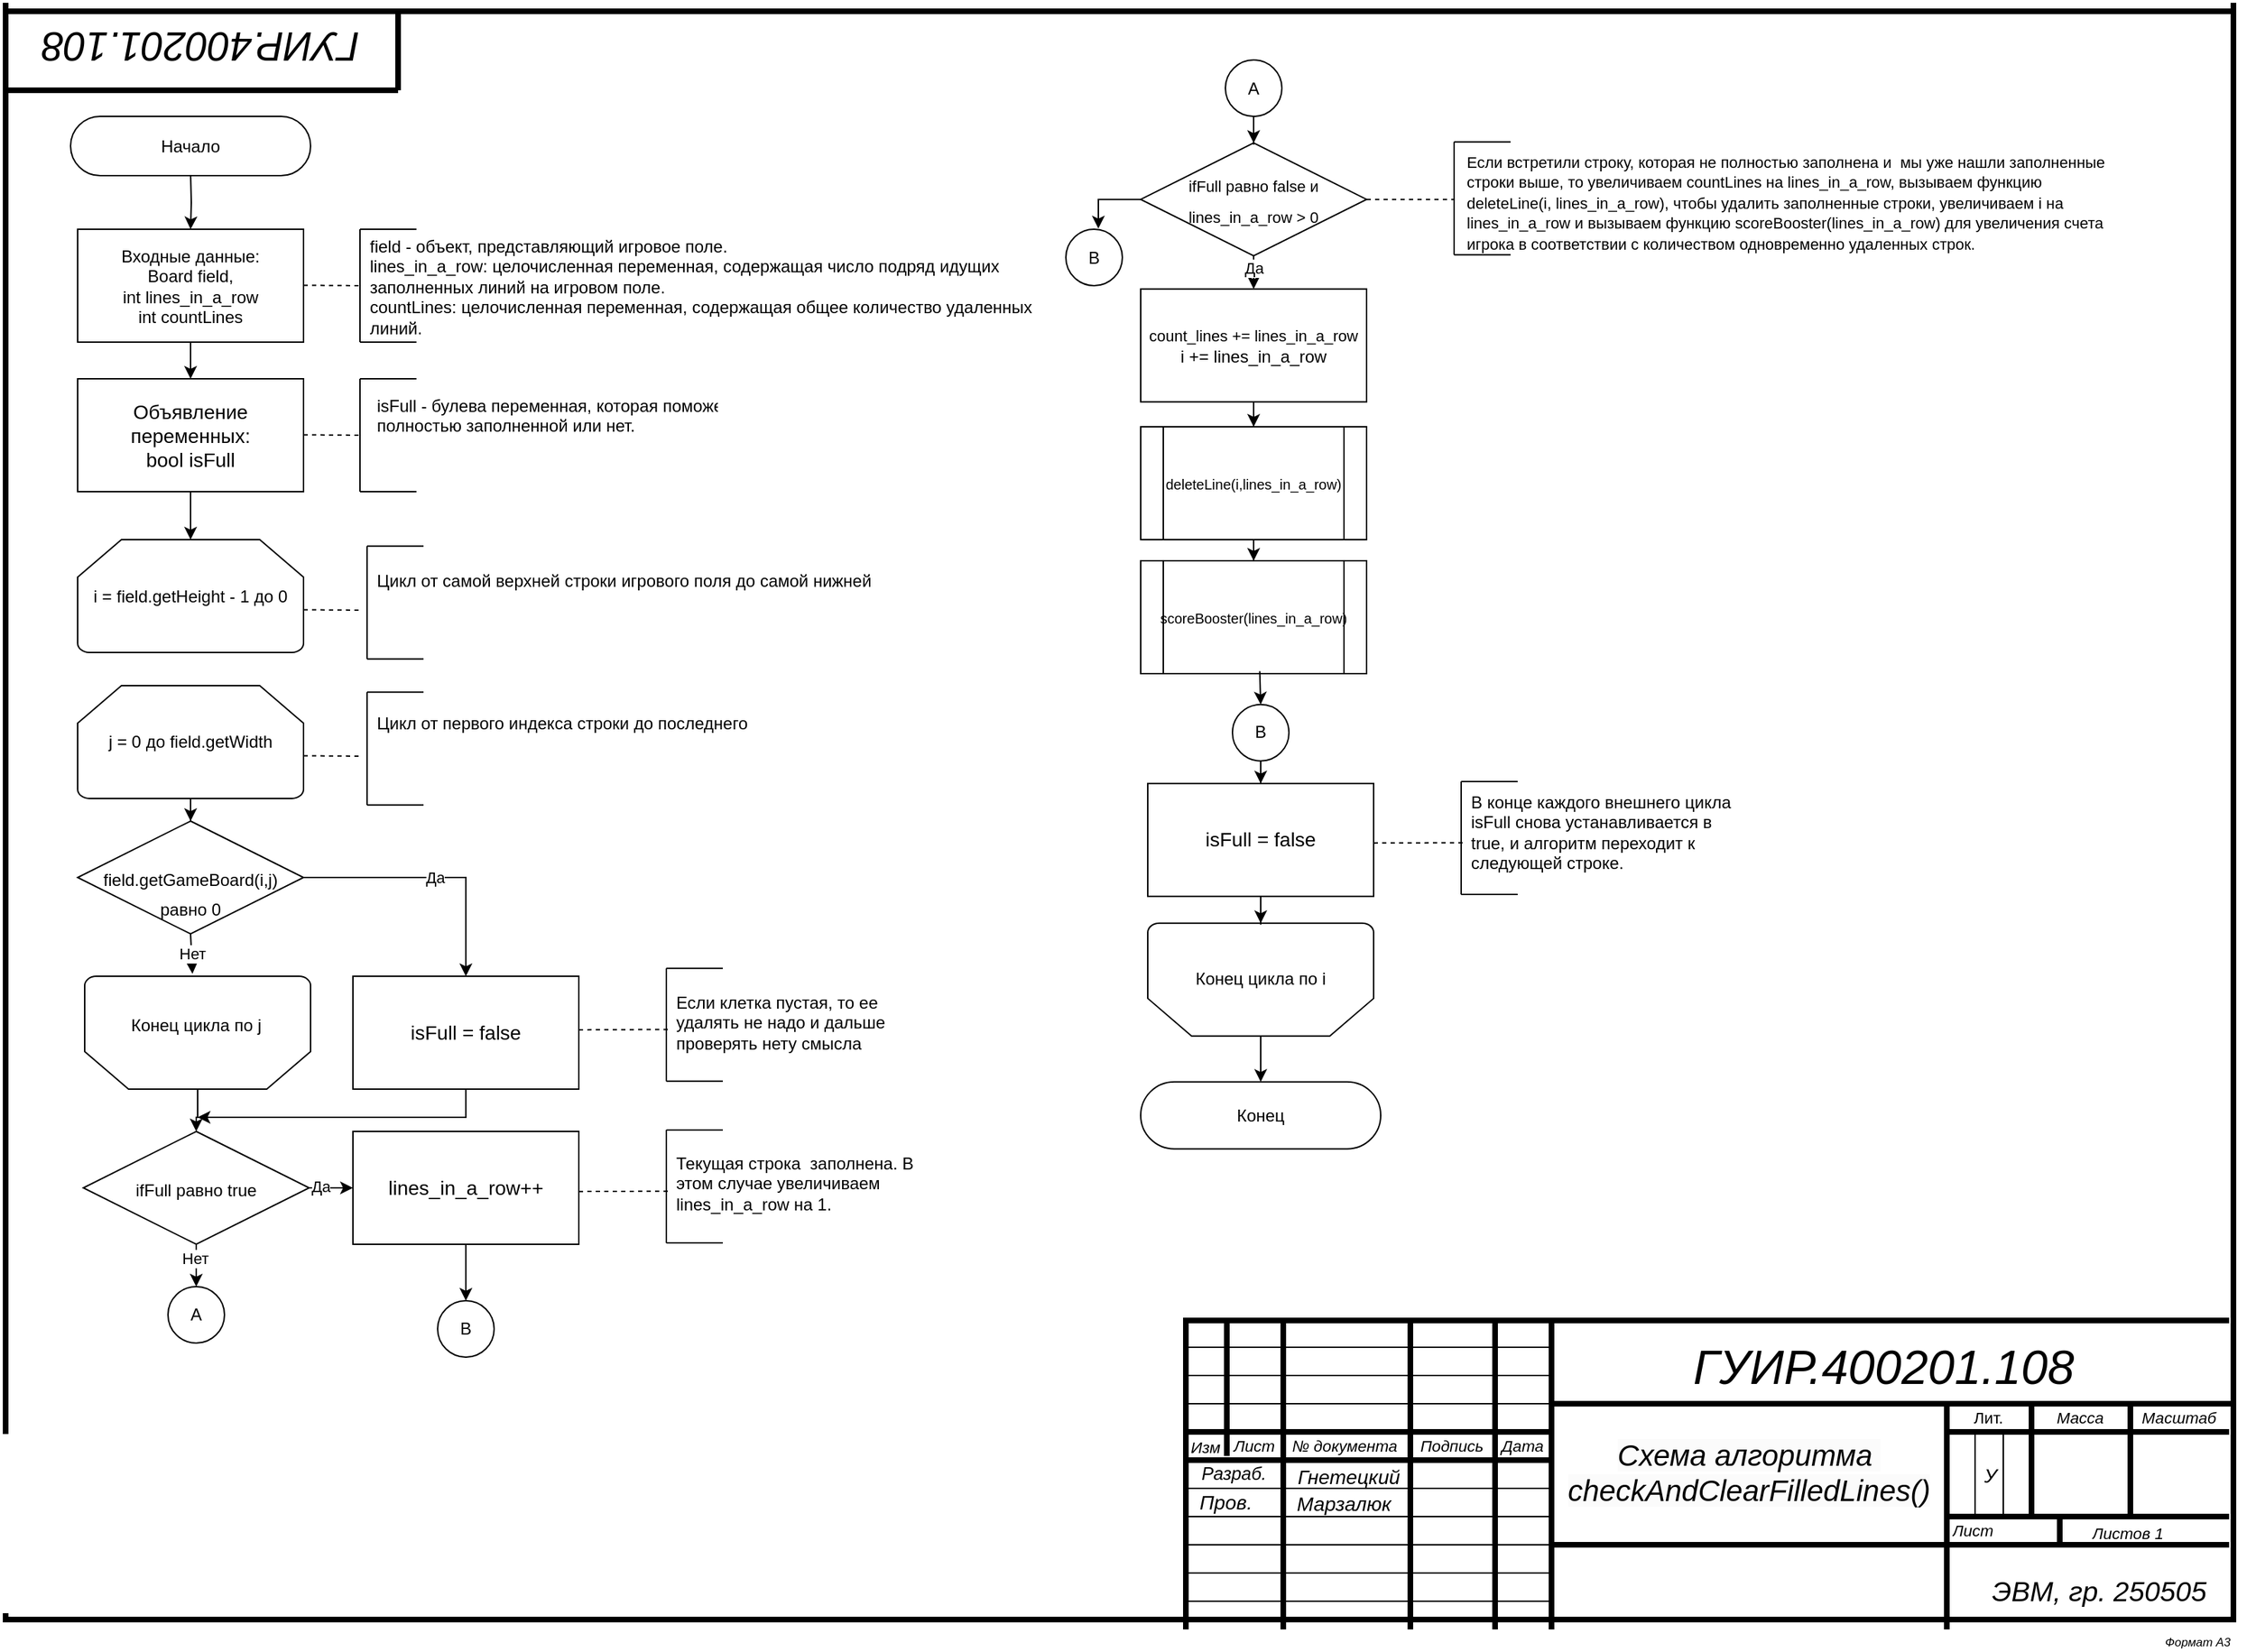 <mxfile version="21.3.7" type="device">
  <diagram id="C5RBs43oDa-KdzZeNtuy" name="Page-1">
    <mxGraphModel dx="3497" dy="516" grid="1" gridSize="10" guides="1" tooltips="1" connect="1" arrows="1" fold="1" page="1" pageScale="1" pageWidth="1654" pageHeight="1169" math="0" shadow="0">
      <root>
        <mxCell id="WIyWlLk6GJQsqaUBKTNV-0" />
        <mxCell id="WIyWlLk6GJQsqaUBKTNV-1" parent="WIyWlLk6GJQsqaUBKTNV-0" />
        <mxCell id="5qyj4D3s5fZvKze2ixG0-3" value="" style="edgeStyle=orthogonalEdgeStyle;rounded=0;orthogonalLoop=1;jettySize=auto;html=1;" parent="WIyWlLk6GJQsqaUBKTNV-1" target="MsfN7fGYeJP_VnhDN4fV-1" edge="1">
          <mxGeometry relative="1" as="geometry">
            <mxPoint x="-1475" y="1290.5" as="sourcePoint" />
          </mxGeometry>
        </mxCell>
        <mxCell id="5qyj4D3s5fZvKze2ixG0-4" value="" style="edgeStyle=orthogonalEdgeStyle;rounded=0;orthogonalLoop=1;jettySize=auto;html=1;" parent="WIyWlLk6GJQsqaUBKTNV-1" source="MsfN7fGYeJP_VnhDN4fV-1" target="MsfN7fGYeJP_VnhDN4fV-2" edge="1">
          <mxGeometry relative="1" as="geometry" />
        </mxCell>
        <mxCell id="MsfN7fGYeJP_VnhDN4fV-1" value="&lt;font style=&quot;font-size: 12px;&quot;&gt;Входные данные:&lt;br&gt;Board field,&lt;br&gt;int lines_in_a_row&lt;br&gt;int countLines&lt;br&gt;&lt;/font&gt;" style="rounded=0;whiteSpace=wrap;html=1;" parent="WIyWlLk6GJQsqaUBKTNV-1" vertex="1">
          <mxGeometry x="-1555" y="1330.5" width="160" height="80" as="geometry" />
        </mxCell>
        <mxCell id="D5rHdZOpdHP-164dOUMD-40" value="" style="edgeStyle=orthogonalEdgeStyle;rounded=0;orthogonalLoop=1;jettySize=auto;html=1;" parent="WIyWlLk6GJQsqaUBKTNV-1" source="MsfN7fGYeJP_VnhDN4fV-2" target="D5rHdZOpdHP-164dOUMD-1" edge="1">
          <mxGeometry relative="1" as="geometry" />
        </mxCell>
        <mxCell id="MsfN7fGYeJP_VnhDN4fV-2" value="&lt;font style=&quot;font-size: 14px;&quot;&gt;Объявление переменных:&lt;br&gt;bool isFull&lt;br&gt;&lt;/font&gt;" style="rounded=0;whiteSpace=wrap;html=1;" parent="WIyWlLk6GJQsqaUBKTNV-1" vertex="1">
          <mxGeometry x="-1555" y="1436.5" width="160" height="80" as="geometry" />
        </mxCell>
        <mxCell id="MsfN7fGYeJP_VnhDN4fV-4" value="" style="endArrow=none;dashed=1;html=1;rounded=0;" parent="WIyWlLk6GJQsqaUBKTNV-1" edge="1">
          <mxGeometry width="50" height="50" relative="1" as="geometry">
            <mxPoint x="-1395" y="1370.21" as="sourcePoint" />
            <mxPoint x="-1355" y="1370.5" as="targetPoint" />
          </mxGeometry>
        </mxCell>
        <mxCell id="MsfN7fGYeJP_VnhDN4fV-5" value="" style="endArrow=none;html=1;rounded=0;" parent="WIyWlLk6GJQsqaUBKTNV-1" edge="1">
          <mxGeometry width="50" height="50" relative="1" as="geometry">
            <mxPoint x="-1355" y="1410.5" as="sourcePoint" />
            <mxPoint x="-1355" y="1330.5" as="targetPoint" />
          </mxGeometry>
        </mxCell>
        <mxCell id="MsfN7fGYeJP_VnhDN4fV-6" value="" style="endArrow=none;html=1;rounded=0;" parent="WIyWlLk6GJQsqaUBKTNV-1" edge="1">
          <mxGeometry width="50" height="50" relative="1" as="geometry">
            <mxPoint x="-1355" y="1330.5" as="sourcePoint" />
            <mxPoint x="-1315" y="1330.5" as="targetPoint" />
          </mxGeometry>
        </mxCell>
        <mxCell id="MsfN7fGYeJP_VnhDN4fV-7" value="" style="endArrow=none;html=1;rounded=0;" parent="WIyWlLk6GJQsqaUBKTNV-1" edge="1">
          <mxGeometry width="50" height="50" relative="1" as="geometry">
            <mxPoint x="-1355" y="1410.5" as="sourcePoint" />
            <mxPoint x="-1315" y="1410.5" as="targetPoint" />
          </mxGeometry>
        </mxCell>
        <mxCell id="MsfN7fGYeJP_VnhDN4fV-8" value="&lt;div style=&quot;&quot;&gt;&lt;div&gt;field - объект, представляющий игровое поле.&amp;nbsp;&lt;/div&gt;&lt;div&gt;lines_in_a_row: целочисленная переменная, содержащая число подряд идущих заполненных линий на игровом поле.&lt;/div&gt;&lt;div&gt;countLines: целочисленная переменная, содержащая общее количество удаленных линий.&lt;/div&gt;&lt;/div&gt;" style="text;whiteSpace=wrap;html=1;" parent="WIyWlLk6GJQsqaUBKTNV-1" vertex="1">
          <mxGeometry x="-1350" y="1329" width="490" height="70" as="geometry" />
        </mxCell>
        <mxCell id="kpHMm3zoIc228FeDCIH7-0" value="" style="endArrow=none;dashed=1;html=1;rounded=0;" parent="WIyWlLk6GJQsqaUBKTNV-1" edge="1">
          <mxGeometry width="50" height="50" relative="1" as="geometry">
            <mxPoint x="-1395" y="1476.21" as="sourcePoint" />
            <mxPoint x="-1355" y="1476.5" as="targetPoint" />
          </mxGeometry>
        </mxCell>
        <mxCell id="kpHMm3zoIc228FeDCIH7-1" value="" style="endArrow=none;html=1;rounded=0;" parent="WIyWlLk6GJQsqaUBKTNV-1" edge="1">
          <mxGeometry width="50" height="50" relative="1" as="geometry">
            <mxPoint x="-1355" y="1516.5" as="sourcePoint" />
            <mxPoint x="-1355" y="1436.5" as="targetPoint" />
          </mxGeometry>
        </mxCell>
        <mxCell id="kpHMm3zoIc228FeDCIH7-2" value="" style="endArrow=none;html=1;rounded=0;" parent="WIyWlLk6GJQsqaUBKTNV-1" edge="1">
          <mxGeometry width="50" height="50" relative="1" as="geometry">
            <mxPoint x="-1355" y="1436.5" as="sourcePoint" />
            <mxPoint x="-1315" y="1436.5" as="targetPoint" />
          </mxGeometry>
        </mxCell>
        <mxCell id="kpHMm3zoIc228FeDCIH7-3" value="" style="endArrow=none;html=1;rounded=0;" parent="WIyWlLk6GJQsqaUBKTNV-1" edge="1">
          <mxGeometry width="50" height="50" relative="1" as="geometry">
            <mxPoint x="-1355" y="1516.5" as="sourcePoint" />
            <mxPoint x="-1315" y="1516.5" as="targetPoint" />
          </mxGeometry>
        </mxCell>
        <mxCell id="kpHMm3zoIc228FeDCIH7-4" value="&lt;span style=&quot;text-align: center;&quot;&gt;isFull - булева переменная, которая поможет определить, является ли строка полностью заполненной или нет.&lt;br&gt;&lt;/span&gt;" style="text;whiteSpace=wrap;html=1;" parent="WIyWlLk6GJQsqaUBKTNV-1" vertex="1">
          <mxGeometry x="-1345" y="1441.5" width="490" height="70" as="geometry" />
        </mxCell>
        <mxCell id="D5rHdZOpdHP-164dOUMD-1" value="i = field.getHeight - 1 до 0" style="strokeWidth=1;html=1;shape=mxgraph.flowchart.loop_limit;whiteSpace=wrap;" parent="WIyWlLk6GJQsqaUBKTNV-1" vertex="1">
          <mxGeometry x="-1555" y="1550.5" width="160" height="80" as="geometry" />
        </mxCell>
        <mxCell id="xXvyQ8mY11AHCTia8qLb-57" value="" style="edgeStyle=orthogonalEdgeStyle;rounded=0;orthogonalLoop=1;jettySize=auto;html=1;" parent="WIyWlLk6GJQsqaUBKTNV-1" source="D5rHdZOpdHP-164dOUMD-30" target="qWZ-l2z-JB1AM-Fq5q6x-144" edge="1">
          <mxGeometry relative="1" as="geometry" />
        </mxCell>
        <mxCell id="D5rHdZOpdHP-164dOUMD-30" value="" style="strokeWidth=1;html=1;shape=mxgraph.flowchart.loop_limit;whiteSpace=wrap;rotation=-180;" parent="WIyWlLk6GJQsqaUBKTNV-1" vertex="1">
          <mxGeometry x="-797" y="1822.37" width="160" height="80" as="geometry" />
        </mxCell>
        <mxCell id="D5rHdZOpdHP-164dOUMD-50" value="" style="endArrow=none;dashed=1;html=1;rounded=0;" parent="WIyWlLk6GJQsqaUBKTNV-1" edge="1">
          <mxGeometry width="50" height="50" relative="1" as="geometry">
            <mxPoint x="-1395" y="1600.21" as="sourcePoint" />
            <mxPoint x="-1355" y="1600.5" as="targetPoint" />
          </mxGeometry>
        </mxCell>
        <mxCell id="D5rHdZOpdHP-164dOUMD-54" value="&lt;span style=&quot;text-align: center;&quot;&gt;&lt;font style=&quot;font-size: 12px;&quot;&gt;Цикл от самой верхней строки игрового поля до самой нижней&lt;/font&gt;&lt;br&gt;&lt;/span&gt;" style="text;whiteSpace=wrap;html=1;" parent="WIyWlLk6GJQsqaUBKTNV-1" vertex="1">
          <mxGeometry x="-1345" y="1565.5" width="490" height="70" as="geometry" />
        </mxCell>
        <mxCell id="xXvyQ8mY11AHCTia8qLb-52" value="" style="edgeStyle=orthogonalEdgeStyle;rounded=0;orthogonalLoop=1;jettySize=auto;html=1;" parent="WIyWlLk6GJQsqaUBKTNV-1" source="u3jmGrUwN9S6ooUlWrMw-4" target="xXvyQ8mY11AHCTia8qLb-51" edge="1">
          <mxGeometry relative="1" as="geometry" />
        </mxCell>
        <mxCell id="u3jmGrUwN9S6ooUlWrMw-4" value="В" style="ellipse;whiteSpace=wrap;html=1;aspect=fixed;" parent="WIyWlLk6GJQsqaUBKTNV-1" vertex="1">
          <mxGeometry x="-737" y="1667.37" width="40" height="40" as="geometry" />
        </mxCell>
        <UserObject label="" tags="Фон" id="qWZ-l2z-JB1AM-Fq5q6x-0">
          <mxCell style="vsdxID=123;edgeStyle=none;startArrow=none;endArrow=none;startSize=5;endSize=5;strokeWidth=4;strokeColor=#000000;spacingTop=-1;spacingBottom=-1;spacingLeft=-1;spacingRight=-1;verticalAlign=middle;html=1;labelBackgroundColor=#ffffff;rounded=0;" parent="WIyWlLk6GJQsqaUBKTNV-1" edge="1">
            <mxGeometry relative="1" as="geometry">
              <Array as="points" />
              <mxPoint x="-28" y="1176" as="sourcePoint" />
              <mxPoint x="-1608" y="1176" as="targetPoint" />
            </mxGeometry>
          </mxCell>
        </UserObject>
        <UserObject label="" tags="Фон" id="qWZ-l2z-JB1AM-Fq5q6x-1">
          <mxCell style="vsdxID=124;fillColor=none;gradientColor=none;points=[];labelBackgroundColor=none;rounded=0;strokeColor=none;html=1;whiteSpace=wrap;" parent="WIyWlLk6GJQsqaUBKTNV-1" vertex="1">
            <mxGeometry x="-770" y="2104" width="742" height="234" as="geometry" />
          </mxCell>
        </UserObject>
        <mxCell id="qWZ-l2z-JB1AM-Fq5q6x-2" style="vsdxID=125;fillColor=#FFFFFF;gradientColor=none;shape=stencil(nY9LDoAgDERP0z3SI/i5BwkoRAUC+Lu9kGo0Lt3NtK/tFLCOWngFnMUU3Kg2I5MGbIBzY7UKJmUF2ALWvQtqCG6xkrwXhSxqdmvZsNNcxViZ4ewgT64jdDL2hf4E7wsXmsWThd549765c4l+xvYE);strokeColor=#000000;strokeWidth=4;spacingTop=-1;spacingBottom=-1;spacingLeft=-1;spacingRight=-1;points=[];labelBackgroundColor=#ffffff;rounded=0;html=1;whiteSpace=wrap;" parent="qWZ-l2z-JB1AM-Fq5q6x-1" vertex="1">
          <mxGeometry width="739" height="219" as="geometry" />
        </mxCell>
        <mxCell id="qWZ-l2z-JB1AM-Fq5q6x-3" value="&lt;div style=&quot;font-size: 1px&quot;&gt;&lt;font style=&quot;font-size:11.29px;font-family:Arial;color:#000000;direction:ltr;letter-spacing:0px;line-height:120%;opacity:1&quot;&gt;&lt;i&gt;№ документа&lt;br/&gt;&lt;/i&gt;&lt;/font&gt;&lt;/div&gt;" style="verticalAlign=middle;align=center;overflow=width;vsdxID=151;fillColor=none;gradientColor=none;shape=stencil(nZBLDoAgDERP0z3SIyjew0SURgSD+Lu9kMZoXLhwN9O+tukAlrNpJg1SzDH4QW/URgNYgZTkjA4UkwJUgGXng+6DX1zLfmoymdXo17xh5zmRJ6Q42BWCfc2oJfdAr+Yv+AP9Cb7OJ3H/2JG1HNGz/84klThPVCc=);strokeColor=none;strokeWidth=4;spacingTop=-1;spacingBottom=-1;spacingLeft=-1;spacingRight=-1;points=[];labelBackgroundColor=none;rounded=0;html=1;whiteSpace=wrap;" parent="qWZ-l2z-JB1AM-Fq5q6x-1" vertex="1">
          <mxGeometry x="69" y="81" width="87" height="15" as="geometry" />
        </mxCell>
        <mxCell id="qWZ-l2z-JB1AM-Fq5q6x-4" value="&lt;div style=&quot;font-size: 1px&quot;&gt;&lt;font style=&quot;font-size:11.29px;font-family:Arial;color:#000000;direction:ltr;letter-spacing:0px;line-height:120%;opacity:1&quot;&gt;&lt;i&gt;Подпись&lt;br/&gt;&lt;/i&gt;&lt;/font&gt;&lt;/div&gt;" style="verticalAlign=middle;align=center;overflow=width;vsdxID=152;fillColor=none;gradientColor=none;shape=stencil(nZBLDoAgDERP0z3SIyjew0SURgSD+Lu9kMZoXLhwN9O+tukAlrNpJg1SzDH4QW/URgNYgZTkjA4UkwJUgGXng+6DX1zLfmoymdXo17xh5zmRJ6Q42BWCfc2oJfdAr+Yv+AP9Cb7OJ3H/2JG1HNGz/84klThPVCc=);strokeColor=none;strokeWidth=4;spacingTop=-1;spacingBottom=-1;spacingLeft=-1;spacingRight=-1;points=[];labelBackgroundColor=none;rounded=0;html=1;whiteSpace=wrap;" parent="qWZ-l2z-JB1AM-Fq5q6x-1" vertex="1">
          <mxGeometry x="161" y="81" width="55" height="15" as="geometry" />
        </mxCell>
        <mxCell id="qWZ-l2z-JB1AM-Fq5q6x-5" value="&lt;div style=&quot;font-size: 1px&quot;&gt;&lt;font style=&quot;font-size:11.29px;font-family:Arial;color:#000000;direction:ltr;letter-spacing:0px;line-height:120%;opacity:1&quot;&gt;&lt;i&gt;Дата&lt;br/&gt;&lt;/i&gt;&lt;/font&gt;&lt;/div&gt;" style="verticalAlign=middle;align=center;overflow=width;vsdxID=153;fillColor=none;gradientColor=none;shape=stencil(nZBLDoAgDERP0z3SIyjew0SURgSD+Lu9kMZoXLhwN9O+tukAlrNpJg1SzDH4QW/URgNYgZTkjA4UkwJUgGXng+6DX1zLfmoymdXo17xh5zmRJ6Q42BWCfc2oJfdAr+Yv+AP9Cb7OJ3H/2JG1HNGz/84klThPVCc=);strokeColor=none;strokeWidth=4;spacingTop=-1;spacingBottom=-1;spacingLeft=-1;spacingRight=-1;points=[];labelBackgroundColor=none;rounded=0;html=1;whiteSpace=wrap;" parent="qWZ-l2z-JB1AM-Fq5q6x-1" vertex="1">
          <mxGeometry x="221" y="81" width="35" height="15" as="geometry" />
        </mxCell>
        <mxCell id="qWZ-l2z-JB1AM-Fq5q6x-6" value="&lt;div style=&quot;font-size: 1px&quot;&gt;&lt;font style=&quot;font-size:11.29px;font-family:Arial;color:#000000;direction:ltr;letter-spacing:0px;line-height:120%;opacity:1&quot;&gt;Лит.&lt;br/&gt;&lt;/font&gt;&lt;/div&gt;" style="verticalAlign=middle;align=center;overflow=width;vsdxID=154;fillColor=none;gradientColor=none;shape=stencil(nZBLDoAgDERP0z3SIyjew0SURgSD+Lu9kMZoXLhwN9O+tukAlrNpJg1SzDH4QW/URgNYgZTkjA4UkwJUgGXng+6DX1zLfmoymdXo17xh5zmRJ6Q42BWCfc2oJfdAr+Yv+AP9Cb7OJ3H/2JG1HNGz/84klThPVCc=);strokeColor=none;strokeWidth=4;spacingTop=-1;spacingBottom=-1;spacingLeft=-1;spacingRight=-1;points=[];labelBackgroundColor=none;rounded=0;html=1;whiteSpace=wrap;" parent="qWZ-l2z-JB1AM-Fq5q6x-1" vertex="1">
          <mxGeometry x="541" y="61" width="55" height="15" as="geometry" />
        </mxCell>
        <mxCell id="qWZ-l2z-JB1AM-Fq5q6x-7" value="&lt;div style=&quot;font-size: 1px&quot;&gt;&lt;font style=&quot;font-size:11.29px;font-family:Arial;color:#000000;direction:ltr;letter-spacing:0px;line-height:120%;opacity:1&quot;&gt;&lt;i&gt;Масса&lt;br/&gt;&lt;/i&gt;&lt;/font&gt;&lt;/div&gt;" style="verticalAlign=middle;align=center;overflow=width;vsdxID=155;fillColor=none;gradientColor=none;shape=stencil(nZBLDoAgDERP0z3SIyjew0SURgSD+Lu9kMZoXLhwN9O+tukAlrNpJg1SzDH4QW/URgNYgZTkjA4UkwJUgGXng+6DX1zLfmoymdXo17xh5zmRJ6Q42BWCfc2oJfdAr+Yv+AP9Cb7OJ3H/2JG1HNGz/84klThPVCc=);strokeColor=none;strokeWidth=4;spacingTop=-1;spacingBottom=-1;spacingLeft=-1;spacingRight=-1;points=[];labelBackgroundColor=none;rounded=0;html=1;whiteSpace=wrap;" parent="qWZ-l2z-JB1AM-Fq5q6x-1" vertex="1">
          <mxGeometry x="601" y="61" width="65" height="15" as="geometry" />
        </mxCell>
        <mxCell id="qWZ-l2z-JB1AM-Fq5q6x-8" value="&lt;div style=&quot;font-size: 1px&quot;&gt;&lt;font style=&quot;font-size:11.29px;font-family:Arial;color:#000000;direction:ltr;letter-spacing:0px;line-height:120%;opacity:1&quot;&gt;&lt;i&gt;Масштаб&lt;br/&gt;&lt;/i&gt;&lt;/font&gt;&lt;/div&gt;" style="verticalAlign=middle;align=center;overflow=width;vsdxID=156;fillColor=none;gradientColor=none;shape=stencil(nZBLDoAgDERP0z3SIyjew0SURgSD+Lu9kMZoXLhwN9O+tukAlrNpJg1SzDH4QW/URgNYgZTkjA4UkwJUgGXng+6DX1zLfmoymdXo17xh5zmRJ6Q42BWCfc2oJfdAr+Yv+AP9Cb7OJ3H/2JG1HNGz/84klThPVCc=);strokeColor=none;strokeWidth=4;spacingTop=-1;spacingBottom=-1;spacingLeft=-1;spacingRight=-1;points=[];labelBackgroundColor=none;rounded=0;html=1;whiteSpace=wrap;" parent="qWZ-l2z-JB1AM-Fq5q6x-1" vertex="1">
          <mxGeometry x="671" y="61" width="65" height="15" as="geometry" />
        </mxCell>
        <mxCell id="qWZ-l2z-JB1AM-Fq5q6x-9" value="&lt;div style=&quot;font-size: 1px&quot;&gt;&lt;p style=&quot;text-align:left;margin-left:0;margin-right:0;margin-top:0px;margin-bottom:0px;text-indent:0;vertical-align:middle;direction:ltr;&quot;&gt;&lt;font style=&quot;font-size:11.29px;font-family:Arial;color:#000000;direction:ltr;letter-spacing:0px;line-height:120%;opacity:1&quot;&gt;&lt;i&gt;Лист&lt;/i&gt;&lt;/font&gt;&lt;font style=&quot;font-size:11.29px;font-family:Arial;color:#000000;direction:ltr;letter-spacing:0px;line-height:120%;opacity:1&quot;&gt;&lt;i&gt; &lt;br/&gt;&lt;/i&gt;&lt;/font&gt;&lt;/p&gt;&lt;/div&gt;" style="verticalAlign=middle;align=left;overflow=width;vsdxID=159;fillColor=none;gradientColor=none;shape=stencil(nZBLDoAgDERP0z3SIyjew0SURgSD+Lu9kMZoXLhwN9O+tukAlrNpJg1SzDH4QW/URgNYgZTkjA4UkwJUgGXng+6DX1zLfmoymdXo17xh5zmRJ6Q42BWCfc2oJfdAr+Yv+AP9Cb7OJ3H/2JG1HNGz/84klThPVCc=);strokeColor=none;strokeWidth=4;spacingTop=-1;spacingBottom=-1;spacingLeft=-1;spacingRight=-1;points=[];labelBackgroundColor=none;rounded=0;html=1;whiteSpace=wrap;" parent="qWZ-l2z-JB1AM-Fq5q6x-1" vertex="1">
          <mxGeometry x="543" y="141" width="75" height="15" as="geometry" />
        </mxCell>
        <mxCell id="qWZ-l2z-JB1AM-Fq5q6x-10" value="&lt;div style=&quot;font-size: 1px&quot;&gt;&lt;p style=&quot;text-align:left;margin-left:0;margin-right:0;margin-top:0px;margin-bottom:0px;text-indent:0;vertical-align:middle;direction:ltr;&quot;&gt;&lt;font style=&quot;font-size:11.29px;font-family:Arial;color:#000000;direction:ltr;letter-spacing:0px;line-height:120%;opacity:1&quot;&gt;&lt;i&gt;Листов             1&lt;/i&gt;&lt;/font&gt;&lt;font style=&quot;font-size:11.29px;font-family:Arial;color:#000000;direction:ltr;letter-spacing:0px;line-height:120%;opacity:1&quot;&gt;&lt;i&gt;&lt;br/&gt;&lt;/i&gt;&lt;/font&gt;&lt;/p&gt;&lt;/div&gt;" style="verticalAlign=middle;align=left;overflow=width;vsdxID=160;fillColor=none;gradientColor=none;shape=stencil(nZBLDoAgDERP0z3SIyjew0SURgSD+Lu9kMZoXLhwN9O+tukAlrNpJg1SzDH4QW/URgNYgZTkjA4UkwJUgGXng+6DX1zLfmoymdXo17xh5zmRJ6Q42BWCfc2oJfdAr+Yv+AP9Cb7OJ3H/2JG1HNGz/84klThPVCc=);strokeColor=none;strokeWidth=4;spacingTop=-1;spacingBottom=-1;spacingLeft=-1;spacingRight=-1;points=[];labelBackgroundColor=none;rounded=0;html=1;whiteSpace=wrap;" parent="qWZ-l2z-JB1AM-Fq5q6x-1" vertex="1">
          <mxGeometry x="642" y="141" width="115" height="19" as="geometry" />
        </mxCell>
        <mxCell id="qWZ-l2z-JB1AM-Fq5q6x-11" value="&lt;div style=&quot;font-size: 1px&quot;&gt;&lt;font style=&quot;font-size:11.29px;font-family:Arial;color:#000000;direction:ltr;letter-spacing:0px;line-height:120%;opacity:1&quot;&gt;&lt;i&gt;Изм&lt;br/&gt;&lt;/i&gt;&lt;/font&gt;&lt;/div&gt;" style="verticalAlign=middle;align=center;overflow=width;vsdxID=164;fillColor=none;gradientColor=none;shape=stencil(nZBLDoAgDERP0z3SIyjew0SURgSD+Lu9kMZoXLhwN9O+tukAlrNpJg1SzDH4QW/URgNYgZTkjA4UkwJUgGXng+6DX1zLfmoymdXo17xh5zmRJ6Q42BWCfc2oJfdAr+Yv+AP9Cb7OJ3H/2JG1HNGz/84klThPVCc=);strokeColor=none;strokeWidth=4;spacingTop=-1;spacingBottom=-1;spacingLeft=-1;spacingRight=-1;points=[];labelBackgroundColor=none;rounded=0;html=1;whiteSpace=wrap;" parent="qWZ-l2z-JB1AM-Fq5q6x-1" vertex="1">
          <mxGeometry y="82" width="28" height="15" as="geometry" />
        </mxCell>
        <mxCell id="qWZ-l2z-JB1AM-Fq5q6x-12" value="&lt;div style=&quot;font-size: 1px&quot;&gt;&lt;font style=&quot;font-size:11.29px;font-family:Arial;color:#000000;direction:ltr;letter-spacing:0px;line-height:120%;opacity:1&quot;&gt;&lt;i&gt;Лист&lt;br/&gt;&lt;/i&gt;&lt;/font&gt;&lt;/div&gt;" style="verticalAlign=middle;align=center;overflow=width;vsdxID=165;fillColor=none;gradientColor=none;shape=stencil(nZBLDoAgDERP0z3SIyjew0SURgSD+Lu9kMZoXLhwN9O+tukAlrNpJg1SzDH4QW/URgNYgZTkjA4UkwJUgGXng+6DX1zLfmoymdXo17xh5zmRJ6Q42BWCfc2oJfdAr+Yv+AP9Cb7OJ3H/2JG1HNGz/84klThPVCc=);strokeColor=none;strokeWidth=4;spacingTop=-1;spacingBottom=-1;spacingLeft=-1;spacingRight=-1;points=[];labelBackgroundColor=none;rounded=0;html=1;whiteSpace=wrap;" parent="qWZ-l2z-JB1AM-Fq5q6x-1" vertex="1">
          <mxGeometry x="31" y="81" width="35" height="15" as="geometry" />
        </mxCell>
        <mxCell id="qWZ-l2z-JB1AM-Fq5q6x-13" value="&lt;div style=&quot;font-size: 1px&quot;&gt;&lt;p style=&quot;text-align:right;margin-left:0;margin-right:0;margin-top:0px;margin-bottom:0px;text-indent:0;vertical-align:middle;direction:ltr;&quot;&gt;&lt;font style=&quot;font-size:14.11px;font-family:Arial;color:#000000;direction:ltr;letter-spacing:0px;line-height:120%;opacity:1&quot;&gt;&lt;i&gt;Пров.&lt;br/&gt;&lt;/i&gt;&lt;/font&gt;&lt;/p&gt;&lt;/div&gt;" style="verticalAlign=middle;align=right;overflow=width;vsdxID=167;fillColor=none;gradientColor=none;shape=stencil(nZBLDoAgDERP0z3SIyjew0SURgSD+Lu9kMZoXLhwN9O+tukAlrNpJg1SzDH4QW/URgNYgZTkjA4UkwJUgGXng+6DX1zLfmoymdXo17xh5zmRJ6Q42BWCfc2oJfdAr+Yv+AP9Cb7OJ3H/2JG1HNGz/84klThPVCc=);strokeColor=none;strokeWidth=4;spacingTop=-1;spacingBottom=-1;spacingLeft=-1;spacingRight=-1;points=[];labelBackgroundColor=none;rounded=0;html=1;whiteSpace=wrap;" parent="qWZ-l2z-JB1AM-Fq5q6x-1" vertex="1">
          <mxGeometry x="2" y="119" width="45" height="19" as="geometry" />
        </mxCell>
        <mxCell id="qWZ-l2z-JB1AM-Fq5q6x-14" value="&lt;div style=&quot;font-size: 1px&quot;&gt;&lt;p style=&quot;text-align:right;margin-left:0;margin-right:0;margin-top:0px;margin-bottom:0px;text-indent:0;vertical-align:middle;direction:ltr;&quot;&gt;&lt;font style=&quot;font-size:12.7px;font-family:Arial;color:#000000;direction:ltr;letter-spacing:0px;line-height:120%;opacity:1&quot;&gt;&lt;i&gt;Разраб.&lt;br/&gt;&lt;/i&gt;&lt;/font&gt;&lt;/p&gt;&lt;/div&gt;" style="verticalAlign=middle;align=right;overflow=width;vsdxID=168;fillColor=none;gradientColor=none;shape=stencil(nZBLDoAgDERP0z3SIyjew0SURgSD+Lu9kMZoXLhwN9O+tukAlrNpJg1SzDH4QW/URgNYgZTkjA4UkwJUgGXng+6DX1zLfmoymdXo17xh5zmRJ6Q42BWCfc2oJfdAr+Yv+AP9Cb7OJ3H/2JG1HNGz/84klThPVCc=);strokeColor=none;strokeWidth=4;spacingTop=-1;spacingBottom=-1;spacingLeft=-1;spacingRight=-1;points=[];labelBackgroundColor=none;rounded=0;html=1;whiteSpace=wrap;" parent="qWZ-l2z-JB1AM-Fq5q6x-1" vertex="1">
          <mxGeometry x="-2" y="101" width="59" height="15" as="geometry" />
        </mxCell>
        <UserObject label="" tags="Фон" id="qWZ-l2z-JB1AM-Fq5q6x-15">
          <mxCell style="vsdxID=126;edgeStyle=none;startArrow=none;endArrow=none;startSize=5;endSize=5;strokeWidth=4;strokeColor=#000000;spacingTop=-1;spacingBottom=-1;spacingLeft=-1;spacingRight=-1;verticalAlign=middle;html=1;labelBackgroundColor=#ffffff;rounded=0;" parent="qWZ-l2z-JB1AM-Fq5q6x-1" edge="1">
            <mxGeometry relative="1" as="geometry">
              <Array as="points" />
              <mxPoint x="741" y="59" as="sourcePoint" />
              <mxPoint x="259" y="59" as="targetPoint" />
            </mxGeometry>
          </mxCell>
        </UserObject>
        <UserObject label="" tags="Фон" id="qWZ-l2z-JB1AM-Fq5q6x-16">
          <mxCell style="vsdxID=127;edgeStyle=none;startArrow=none;endArrow=none;startSize=5;endSize=5;strokeWidth=4;strokeColor=#000000;spacingTop=-1;spacingBottom=-1;spacingLeft=-1;spacingRight=-1;verticalAlign=middle;html=1;labelBackgroundColor=#ffffff;rounded=0;" parent="qWZ-l2z-JB1AM-Fq5q6x-1" edge="1">
            <mxGeometry relative="1" as="geometry">
              <Array as="points" />
              <mxPoint x="259" y="-1" as="sourcePoint" />
              <mxPoint x="259" y="219" as="targetPoint" />
            </mxGeometry>
          </mxCell>
        </UserObject>
        <UserObject label="" tags="Фон" id="qWZ-l2z-JB1AM-Fq5q6x-17">
          <mxCell style="vsdxID=128;edgeStyle=none;startArrow=none;endArrow=none;startSize=5;endSize=5;strokeWidth=4;strokeColor=#000000;spacingTop=-1;spacingBottom=-1;spacingLeft=-1;spacingRight=-1;verticalAlign=middle;html=1;labelBackgroundColor=#ffffff;rounded=0;" parent="qWZ-l2z-JB1AM-Fq5q6x-1" edge="1">
            <mxGeometry relative="1" as="geometry">
              <Array as="points" />
              <mxPoint x="739" y="159" as="sourcePoint" />
              <mxPoint x="260" y="159" as="targetPoint" />
            </mxGeometry>
          </mxCell>
        </UserObject>
        <UserObject label="" tags="Фон" id="qWZ-l2z-JB1AM-Fq5q6x-18">
          <mxCell style="vsdxID=129;edgeStyle=none;startArrow=none;endArrow=none;startSize=5;endSize=5;strokeWidth=4;strokeColor=#000000;spacingTop=-1;spacingBottom=-1;spacingLeft=-1;spacingRight=-1;verticalAlign=middle;html=1;labelBackgroundColor=#ffffff;rounded=0;" parent="qWZ-l2z-JB1AM-Fq5q6x-1" edge="1">
            <mxGeometry relative="1" as="geometry">
              <Array as="points" />
              <mxPoint x="539" y="59" as="sourcePoint" />
              <mxPoint x="539" y="219" as="targetPoint" />
            </mxGeometry>
          </mxCell>
        </UserObject>
        <UserObject label="" tags="Фон" id="qWZ-l2z-JB1AM-Fq5q6x-19">
          <mxCell style="vsdxID=130;edgeStyle=none;startArrow=none;endArrow=none;startSize=5;endSize=5;strokeWidth=4;strokeColor=#000000;spacingTop=-1;spacingBottom=-1;spacingLeft=-1;spacingRight=-1;verticalAlign=middle;html=1;labelBackgroundColor=#ffffff;rounded=0;" parent="qWZ-l2z-JB1AM-Fq5q6x-1" edge="1">
            <mxGeometry relative="1" as="geometry">
              <mxPoint x="-1" as="offset" />
              <Array as="points" />
              <mxPoint x="539" y="79" as="sourcePoint" />
              <mxPoint x="739" y="79" as="targetPoint" />
            </mxGeometry>
          </mxCell>
        </UserObject>
        <UserObject label="" tags="Фон" id="qWZ-l2z-JB1AM-Fq5q6x-20">
          <mxCell style="vsdxID=131;edgeStyle=none;startArrow=none;endArrow=none;startSize=5;endSize=5;strokeWidth=4;strokeColor=#000000;spacingTop=-1;spacingBottom=-1;spacingLeft=-1;spacingRight=-1;verticalAlign=middle;html=1;labelBackgroundColor=#ffffff;rounded=0;" parent="qWZ-l2z-JB1AM-Fq5q6x-1" edge="1">
            <mxGeometry relative="1" as="geometry">
              <mxPoint x="-1" as="offset" />
              <Array as="points" />
              <mxPoint x="539" y="139" as="sourcePoint" />
              <mxPoint x="739" y="139" as="targetPoint" />
            </mxGeometry>
          </mxCell>
        </UserObject>
        <UserObject label="" tags="Фон" id="qWZ-l2z-JB1AM-Fq5q6x-21">
          <mxCell style="vsdxID=132;edgeStyle=none;startArrow=none;endArrow=none;startSize=5;endSize=5;strokeWidth=4;strokeColor=#000000;spacingTop=-1;spacingBottom=-1;spacingLeft=-1;spacingRight=-1;verticalAlign=middle;html=1;labelBackgroundColor=#ffffff;rounded=0;" parent="qWZ-l2z-JB1AM-Fq5q6x-1" edge="1">
            <mxGeometry relative="1" as="geometry">
              <Array as="points" />
              <mxPoint x="599" y="59" as="sourcePoint" />
              <mxPoint x="599" y="139" as="targetPoint" />
            </mxGeometry>
          </mxCell>
        </UserObject>
        <UserObject label="" tags="Фон" id="qWZ-l2z-JB1AM-Fq5q6x-22">
          <mxCell style="vsdxID=133;edgeStyle=none;startArrow=none;endArrow=none;startSize=5;endSize=5;strokeColor=#000000;spacingTop=-1;spacingBottom=-1;spacingLeft=-1;spacingRight=-1;verticalAlign=middle;html=1;labelBackgroundColor=#ffffff;rounded=0;" parent="qWZ-l2z-JB1AM-Fq5q6x-1" edge="1">
            <mxGeometry relative="1" as="geometry">
              <Array as="points" />
              <mxPoint x="559" y="79" as="sourcePoint" />
              <mxPoint x="559" y="139" as="targetPoint" />
            </mxGeometry>
          </mxCell>
        </UserObject>
        <UserObject label="" tags="Фон" id="qWZ-l2z-JB1AM-Fq5q6x-23">
          <mxCell style="vsdxID=134;edgeStyle=none;startArrow=none;endArrow=none;startSize=5;endSize=5;strokeColor=#000000;spacingTop=-1;spacingBottom=-1;spacingLeft=-1;spacingRight=-1;verticalAlign=middle;html=1;labelBackgroundColor=#ffffff;rounded=0;" parent="qWZ-l2z-JB1AM-Fq5q6x-1" edge="1">
            <mxGeometry relative="1" as="geometry">
              <Array as="points" />
              <mxPoint x="579" y="79" as="sourcePoint" />
              <mxPoint x="579" y="139" as="targetPoint" />
            </mxGeometry>
          </mxCell>
        </UserObject>
        <UserObject label="" tags="Фон" id="qWZ-l2z-JB1AM-Fq5q6x-24">
          <mxCell style="vsdxID=135;edgeStyle=none;startArrow=none;endArrow=none;startSize=5;endSize=5;strokeWidth=4;strokeColor=#000000;spacingTop=-1;spacingBottom=-1;spacingLeft=-1;spacingRight=-1;verticalAlign=middle;html=1;labelBackgroundColor=#ffffff;rounded=0;" parent="qWZ-l2z-JB1AM-Fq5q6x-1" edge="1">
            <mxGeometry relative="1" as="geometry">
              <Array as="points" />
              <mxPoint x="619" y="139" as="sourcePoint" />
              <mxPoint x="619" y="159" as="targetPoint" />
            </mxGeometry>
          </mxCell>
        </UserObject>
        <UserObject label="" tags="Фон" id="qWZ-l2z-JB1AM-Fq5q6x-25">
          <mxCell style="vsdxID=136;edgeStyle=none;startArrow=none;endArrow=none;startSize=5;endSize=5;strokeWidth=4;strokeColor=#000000;spacingTop=-1;spacingBottom=-1;spacingLeft=-1;spacingRight=-1;verticalAlign=middle;html=1;labelBackgroundColor=#ffffff;rounded=0;" parent="qWZ-l2z-JB1AM-Fq5q6x-1" edge="1">
            <mxGeometry relative="1" as="geometry">
              <Array as="points" />
              <mxPoint x="669" y="59" as="sourcePoint" />
              <mxPoint x="669" y="139" as="targetPoint" />
            </mxGeometry>
          </mxCell>
        </UserObject>
        <UserObject label="" tags="Фон" id="qWZ-l2z-JB1AM-Fq5q6x-26">
          <mxCell style="vsdxID=137;edgeStyle=none;startArrow=none;endArrow=none;startSize=5;endSize=5;strokeWidth=4;strokeColor=#000000;spacingTop=-1;spacingBottom=-1;spacingLeft=-1;spacingRight=-1;verticalAlign=middle;html=1;labelBackgroundColor=#ffffff;rounded=0;" parent="qWZ-l2z-JB1AM-Fq5q6x-1" edge="1">
            <mxGeometry relative="1" as="geometry">
              <Array as="points" />
              <mxPoint x="219" y="-1" as="sourcePoint" />
              <mxPoint x="219" y="219" as="targetPoint" />
            </mxGeometry>
          </mxCell>
        </UserObject>
        <UserObject label="" tags="Фон" id="qWZ-l2z-JB1AM-Fq5q6x-27">
          <mxCell style="vsdxID=138;edgeStyle=none;startArrow=none;endArrow=none;startSize=5;endSize=5;strokeWidth=4;strokeColor=#000000;spacingTop=-1;spacingBottom=-1;spacingLeft=-1;spacingRight=-1;verticalAlign=middle;html=1;labelBackgroundColor=#ffffff;rounded=0;" parent="qWZ-l2z-JB1AM-Fq5q6x-1" edge="1">
            <mxGeometry relative="1" as="geometry">
              <Array as="points" />
              <mxPoint x="159" y="-1" as="sourcePoint" />
              <mxPoint x="159" y="219" as="targetPoint" />
            </mxGeometry>
          </mxCell>
        </UserObject>
        <UserObject label="" tags="Фон" id="qWZ-l2z-JB1AM-Fq5q6x-28">
          <mxCell style="vsdxID=139;edgeStyle=none;startArrow=none;endArrow=none;startSize=5;endSize=5;strokeWidth=4;strokeColor=#000000;spacingTop=-1;spacingBottom=-1;spacingLeft=-1;spacingRight=-1;verticalAlign=middle;html=1;labelBackgroundColor=#ffffff;rounded=0;" parent="qWZ-l2z-JB1AM-Fq5q6x-1" edge="1">
            <mxGeometry relative="1" as="geometry">
              <Array as="points" />
              <mxPoint x="69" y="-1" as="sourcePoint" />
              <mxPoint x="69" y="219" as="targetPoint" />
            </mxGeometry>
          </mxCell>
        </UserObject>
        <UserObject label="" tags="Фон" id="qWZ-l2z-JB1AM-Fq5q6x-29">
          <mxCell style="vsdxID=140;edgeStyle=none;startArrow=none;endArrow=none;startSize=5;endSize=5;strokeColor=#000000;spacingTop=-1;spacingBottom=-1;spacingLeft=-1;spacingRight=-1;verticalAlign=middle;html=1;labelBackgroundColor=#ffffff;rounded=0;" parent="qWZ-l2z-JB1AM-Fq5q6x-1" edge="1">
            <mxGeometry relative="1" as="geometry">
              <mxPoint x="-1" as="offset" />
              <Array as="points" />
              <mxPoint y="19" as="sourcePoint" />
              <mxPoint x="259" y="19" as="targetPoint" />
            </mxGeometry>
          </mxCell>
        </UserObject>
        <UserObject label="" tags="Фон" id="qWZ-l2z-JB1AM-Fq5q6x-30">
          <mxCell style="vsdxID=141;edgeStyle=none;startArrow=none;endArrow=none;startSize=5;endSize=5;strokeColor=#000000;spacingTop=-1;spacingBottom=-1;spacingLeft=-1;spacingRight=-1;verticalAlign=middle;html=1;labelBackgroundColor=#ffffff;rounded=0;" parent="qWZ-l2z-JB1AM-Fq5q6x-1" edge="1">
            <mxGeometry relative="1" as="geometry">
              <mxPoint x="-1" as="offset" />
              <Array as="points" />
              <mxPoint y="39" as="sourcePoint" />
              <mxPoint x="259" y="39" as="targetPoint" />
            </mxGeometry>
          </mxCell>
        </UserObject>
        <UserObject label="" tags="Фон" id="qWZ-l2z-JB1AM-Fq5q6x-31">
          <mxCell style="vsdxID=142;edgeStyle=none;startArrow=none;endArrow=none;startSize=5;endSize=5;strokeColor=#000000;spacingTop=-1;spacingBottom=-1;spacingLeft=-1;spacingRight=-1;verticalAlign=middle;html=1;labelBackgroundColor=#ffffff;rounded=0;" parent="qWZ-l2z-JB1AM-Fq5q6x-1" edge="1">
            <mxGeometry relative="1" as="geometry">
              <mxPoint x="-1" as="offset" />
              <Array as="points" />
              <mxPoint y="59" as="sourcePoint" />
              <mxPoint x="259" y="59" as="targetPoint" />
            </mxGeometry>
          </mxCell>
        </UserObject>
        <UserObject label="" tags="Фон" id="qWZ-l2z-JB1AM-Fq5q6x-32">
          <mxCell style="vsdxID=143;edgeStyle=none;startArrow=none;endArrow=none;startSize=5;endSize=5;strokeWidth=4;strokeColor=#000000;spacingTop=-1;spacingBottom=-1;spacingLeft=-1;spacingRight=-1;verticalAlign=middle;html=1;labelBackgroundColor=#ffffff;rounded=0;" parent="qWZ-l2z-JB1AM-Fq5q6x-1" edge="1">
            <mxGeometry relative="1" as="geometry">
              <mxPoint x="-1" as="offset" />
              <Array as="points" />
              <mxPoint y="79" as="sourcePoint" />
              <mxPoint x="259" y="79" as="targetPoint" />
            </mxGeometry>
          </mxCell>
        </UserObject>
        <UserObject label="" tags="Фон" id="qWZ-l2z-JB1AM-Fq5q6x-33">
          <mxCell style="vsdxID=144;edgeStyle=none;startArrow=none;endArrow=none;startSize=5;endSize=5;strokeWidth=4;strokeColor=#000000;spacingTop=-1;spacingBottom=-1;spacingLeft=-1;spacingRight=-1;verticalAlign=middle;html=1;labelBackgroundColor=#ffffff;rounded=0;" parent="qWZ-l2z-JB1AM-Fq5q6x-1" edge="1">
            <mxGeometry relative="1" as="geometry">
              <mxPoint x="-1" as="offset" />
              <Array as="points" />
              <mxPoint y="99" as="sourcePoint" />
              <mxPoint x="259" y="99" as="targetPoint" />
            </mxGeometry>
          </mxCell>
        </UserObject>
        <UserObject label="" tags="Фон" id="qWZ-l2z-JB1AM-Fq5q6x-34">
          <mxCell style="vsdxID=145;edgeStyle=none;startArrow=none;endArrow=none;startSize=5;endSize=5;strokeColor=#000000;spacingTop=-1;spacingBottom=-1;spacingLeft=-1;spacingRight=-1;verticalAlign=middle;html=1;labelBackgroundColor=#ffffff;rounded=0;" parent="qWZ-l2z-JB1AM-Fq5q6x-1" edge="1">
            <mxGeometry relative="1" as="geometry">
              <mxPoint x="-1" as="offset" />
              <Array as="points" />
              <mxPoint y="119" as="sourcePoint" />
              <mxPoint x="259" y="119" as="targetPoint" />
            </mxGeometry>
          </mxCell>
        </UserObject>
        <UserObject label="" tags="Фон" id="qWZ-l2z-JB1AM-Fq5q6x-35">
          <mxCell style="vsdxID=146;edgeStyle=none;startArrow=none;endArrow=none;startSize=5;endSize=5;strokeColor=#000000;spacingTop=-1;spacingBottom=-1;spacingLeft=-1;spacingRight=-1;verticalAlign=middle;html=1;labelBackgroundColor=#ffffff;rounded=0;" parent="qWZ-l2z-JB1AM-Fq5q6x-1" edge="1">
            <mxGeometry relative="1" as="geometry">
              <mxPoint x="-1" as="offset" />
              <Array as="points" />
              <mxPoint y="139" as="sourcePoint" />
              <mxPoint x="259" y="139" as="targetPoint" />
            </mxGeometry>
          </mxCell>
        </UserObject>
        <UserObject label="" tags="Фон" id="qWZ-l2z-JB1AM-Fq5q6x-36">
          <mxCell style="vsdxID=147;edgeStyle=none;startArrow=none;endArrow=none;startSize=5;endSize=5;strokeColor=#000000;spacingTop=-1;spacingBottom=-1;spacingLeft=-1;spacingRight=-1;verticalAlign=middle;html=1;labelBackgroundColor=#ffffff;rounded=0;" parent="qWZ-l2z-JB1AM-Fq5q6x-1" edge="1">
            <mxGeometry relative="1" as="geometry">
              <mxPoint as="offset" />
              <Array as="points" />
              <mxPoint y="159" as="sourcePoint" />
              <mxPoint x="260" y="159" as="targetPoint" />
            </mxGeometry>
          </mxCell>
        </UserObject>
        <UserObject label="" tags="Фон" id="qWZ-l2z-JB1AM-Fq5q6x-37">
          <mxCell style="vsdxID=148;edgeStyle=none;startArrow=none;endArrow=none;startSize=5;endSize=5;strokeColor=#000000;spacingTop=-1;spacingBottom=-1;spacingLeft=-1;spacingRight=-1;verticalAlign=middle;html=1;labelBackgroundColor=#ffffff;rounded=0;" parent="qWZ-l2z-JB1AM-Fq5q6x-1" edge="1">
            <mxGeometry relative="1" as="geometry">
              <mxPoint x="-1" as="offset" />
              <Array as="points" />
              <mxPoint y="179" as="sourcePoint" />
              <mxPoint x="259" y="179" as="targetPoint" />
            </mxGeometry>
          </mxCell>
        </UserObject>
        <UserObject label="" tags="Фон" id="qWZ-l2z-JB1AM-Fq5q6x-38">
          <mxCell style="vsdxID=149;edgeStyle=none;startArrow=none;endArrow=none;startSize=5;endSize=5;strokeColor=#000000;spacingTop=-1;spacingBottom=-1;spacingLeft=-1;spacingRight=-1;verticalAlign=middle;html=1;labelBackgroundColor=#ffffff;rounded=0;" parent="qWZ-l2z-JB1AM-Fq5q6x-1" edge="1">
            <mxGeometry relative="1" as="geometry">
              <mxPoint x="-1" as="offset" />
              <Array as="points" />
              <mxPoint y="199" as="sourcePoint" />
              <mxPoint x="259" y="199" as="targetPoint" />
            </mxGeometry>
          </mxCell>
        </UserObject>
        <UserObject label="" tags="Фон" id="qWZ-l2z-JB1AM-Fq5q6x-39">
          <mxCell style="vsdxID=150;edgeStyle=none;startArrow=none;endArrow=none;startSize=5;endSize=5;strokeWidth=4;strokeColor=#000000;spacingTop=-1;spacingBottom=-1;spacingLeft=-1;spacingRight=-1;verticalAlign=middle;html=1;labelBackgroundColor=#ffffff;rounded=0;" parent="qWZ-l2z-JB1AM-Fq5q6x-1" edge="1">
            <mxGeometry relative="1" as="geometry">
              <Array as="points" />
              <mxPoint x="29" as="sourcePoint" />
              <mxPoint x="29" y="96" as="targetPoint" />
            </mxGeometry>
          </mxCell>
        </UserObject>
        <UserObject label="&lt;div style=&quot;font-size: 1px&quot;&gt;&lt;p style=&quot;text-align:center;margin-left:0;margin-right:0;margin-top:0px;margin-bottom:0px;text-indent:0;vertical-align:middle;direction:ltr;&quot;&gt;&lt;font style=&quot;font-size:33.87px;font-family:Arial;color:#000000;direction:ltr;letter-spacing:0px;line-height:120%;opacity:1&quot;&gt;&lt;i&gt;ГУИР.400201.108&lt;/i&gt;&lt;/font&gt;&lt;font style=&quot;font-size:33.87px;font-family:Arial;color:#000000;direction:ltr;letter-spacing:0px;line-height:120%;opacity:1&quot;&gt;&lt;i&gt;&amp;nbsp;&lt;br&gt;&lt;/i&gt;&lt;/font&gt;&lt;/p&gt;&lt;/div&gt;" tags="Фон" id="qWZ-l2z-JB1AM-Fq5q6x-40">
          <mxCell style="verticalAlign=middle;align=center;overflow=width;vsdxID=1022;fillColor=none;gradientColor=none;shape=stencil(nZBLDoAgDERP0z3SIyjew0SURgSD+Lu9kMZoXLhwN9O+tukAlrNpJg1SzDH4QW/URgNYgZTkjA4UkwJUgGXng+6DX1zLfmoymdXo17xh5zmRJ6Q42BWCfc2oJfdAr+Yv+AP9Cb7OJ3H/2JG1HNGz/84klThPVCc=);strokeColor=none;spacingTop=-1;spacingBottom=-1;spacingLeft=-1;spacingRight=-1;points=[];labelBackgroundColor=none;rounded=0;html=1;whiteSpace=wrap;" parent="qWZ-l2z-JB1AM-Fq5q6x-1" vertex="1">
            <mxGeometry x="298" y="12" width="402" height="38" as="geometry" />
          </mxCell>
        </UserObject>
        <mxCell id="qWZ-l2z-JB1AM-Fq5q6x-41" value="&lt;i style=&quot;border-color: var(--border-color); color: rgb(0, 0, 0); font-family: Arial; font-variant-ligatures: normal; font-variant-caps: normal; font-weight: 400; letter-spacing: normal; orphans: 2; text-indent: 0px; text-transform: none; widows: 2; word-spacing: 0px; -webkit-text-stroke-width: 0px; background-color: rgb(251, 251, 251); text-decoration-thickness: initial; text-decoration-style: initial; text-decoration-color: initial; font-size: 21px;&quot;&gt;&lt;font style=&quot;font-size: 21px;&quot;&gt;Схема алгоритма&amp;nbsp;&lt;br&gt;checkAndClearFilledLines&lt;i style=&quot;border-color: var(--border-color);&quot;&gt;&lt;font style=&quot;font-size: 21px;&quot;&gt;()&lt;/font&gt;&lt;/i&gt;&lt;br&gt;&lt;/font&gt;&lt;/i&gt;" style="text;whiteSpace=wrap;html=1;align=center;" parent="qWZ-l2z-JB1AM-Fq5q6x-1" vertex="1">
          <mxGeometry x="170" y="76" width="458" height="71.5" as="geometry" />
        </mxCell>
        <UserObject label="" tags="Фон" id="qWZ-l2z-JB1AM-Fq5q6x-42">
          <mxCell style="vsdxID=171;edgeStyle=none;startArrow=none;endArrow=none;startSize=5;endSize=5;strokeWidth=4;strokeColor=#000000;spacingTop=-1;spacingBottom=-1;spacingLeft=-1;spacingRight=-1;verticalAlign=middle;html=1;labelBackgroundColor=#ffffff;rounded=0;" parent="WIyWlLk6GJQsqaUBKTNV-1" edge="1">
            <mxGeometry relative="1" as="geometry">
              <Array as="points" />
              <mxPoint x="-1406" y="1232" as="sourcePoint" />
              <mxPoint x="-1606" y="1232" as="targetPoint" />
            </mxGeometry>
          </mxCell>
        </UserObject>
        <UserObject label="" tags="Фон" id="qWZ-l2z-JB1AM-Fq5q6x-43">
          <mxCell style="vsdxID=172;edgeStyle=none;startArrow=none;endArrow=none;startSize=5;endSize=5;strokeWidth=4;strokeColor=#000000;spacingTop=-1;spacingBottom=-1;spacingLeft=-1;spacingRight=-1;verticalAlign=middle;html=1;labelBackgroundColor=#ffffff;rounded=0;" parent="WIyWlLk6GJQsqaUBKTNV-1" edge="1">
            <mxGeometry relative="1" as="geometry">
              <Array as="points" />
              <mxPoint x="-1328" y="1177" as="sourcePoint" />
              <mxPoint x="-1328" y="1232" as="targetPoint" />
            </mxGeometry>
          </mxCell>
        </UserObject>
        <UserObject label="" tags="Фон" id="qWZ-l2z-JB1AM-Fq5q6x-45">
          <mxCell style="vsdxID=980;fillColor=#FFFFFF;gradientColor=none;shape=stencil(jY9LDoAgDERP0z3SIyjew0SURgSD+Lu9kMZoXBh3M+2bZgpYzqaZNEgxx+AHvVEbDWAFUpIzOlBMClABlp0Pug9+cS37qclkVqNf84WdcyInpDjYFYJ9zagl90Cv5S/4E03i7tORtfzOc//un0b8O6oT);points=[];labelBackgroundColor=#ffffff;rounded=0;html=1;whiteSpace=wrap;" parent="WIyWlLk6GJQsqaUBKTNV-1" vertex="1">
            <mxGeometry x="-1406" y="1232" width="77" height="1" as="geometry" />
          </mxCell>
        </UserObject>
        <UserObject label="" tags="Фон" id="qWZ-l2z-JB1AM-Fq5q6x-46">
          <mxCell style="vsdxID=981;edgeStyle=none;startArrow=none;endArrow=none;startSize=5;endSize=5;strokeWidth=4;strokeColor=#000000;spacingTop=-1;spacingBottom=-1;spacingLeft=-1;spacingRight=-1;verticalAlign=middle;html=1;labelBackgroundColor=#ffffff;rounded=0;" parent="WIyWlLk6GJQsqaUBKTNV-1" edge="1">
            <mxGeometry relative="1" as="geometry">
              <Array as="points" />
              <mxPoint x="-1328" y="1232" as="sourcePoint" />
              <mxPoint x="-1529" y="1232" as="targetPoint" />
            </mxGeometry>
          </mxCell>
        </UserObject>
        <UserObject label="&lt;div style=&quot;font-size: 1px&quot;&gt;&lt;font style=&quot;font-size:14.11px;font-family:Arial;color:#000000;direction:ltr;letter-spacing:0px;line-height:120%;opacity:1&quot;&gt;&lt;i&gt;У&lt;br/&gt;&lt;/i&gt;&lt;/font&gt;&lt;/div&gt;" tags="Фон" id="qWZ-l2z-JB1AM-Fq5q6x-47">
          <mxCell style="verticalAlign=middle;align=center;overflow=width;vsdxID=1023;fillColor=none;gradientColor=none;shape=stencil(nZBLDoAgDERP0z3SIyjew0SURgSD+Lu9kMZoXLhwN9O+tukAlrNpJg1SzDH4QW/URgNYgZTkjA4UkwJUgGXng+6DX1zLfmoymdXo17xh5zmRJ6Q42BWCfc2oJfdAr+Yv+AP9Cb7OJ3H/2JG1HNGz/84klThPVCc=);strokeColor=none;spacingTop=-1;spacingBottom=-1;spacingLeft=-1;spacingRight=-1;points=[];labelBackgroundColor=none;rounded=0;html=1;whiteSpace=wrap;" parent="WIyWlLk6GJQsqaUBKTNV-1" vertex="1">
            <mxGeometry x="-218" y="2204" width="36" height="19" as="geometry" />
          </mxCell>
        </UserObject>
        <UserObject label="&lt;div style=&quot;font-size: 1px&quot;&gt;&lt;font style=&quot;font-size:19.76px;font-family:Arial;color:#000000;direction:ltr;letter-spacing:0px;line-height:120%;opacity:1&quot;&gt;&lt;i&gt;ЭВМ, гр. 250505&lt;br&gt;&lt;/i&gt;&lt;/font&gt;&lt;/div&gt;" tags="Фон" id="qWZ-l2z-JB1AM-Fq5q6x-48">
          <mxCell style="verticalAlign=middle;align=center;overflow=width;vsdxID=1025;fillColor=none;gradientColor=none;shape=stencil(nZBLDoAgDERP0z3SIyjew0SURgSD+Lu9kMZoXLhwN9O+tukAlrNpJg1SzDH4QW/URgNYgZTkjA4UkwJUgGXng+6DX1zLfmoymdXo17xh5zmRJ6Q42BWCfc2oJfdAr+Yv+AP9Cb7OJ3H/2JG1HNGz/84klThPVCc=);strokeColor=none;spacingTop=-1;spacingBottom=-1;spacingLeft=-1;spacingRight=-1;points=[];labelBackgroundColor=none;rounded=0;html=1;whiteSpace=wrap;" parent="WIyWlLk6GJQsqaUBKTNV-1" vertex="1">
            <mxGeometry x="-207" y="2276" width="168" height="40" as="geometry" />
          </mxCell>
        </UserObject>
        <UserObject label="&lt;div style=&quot;font-size: 1px&quot;&gt;&lt;font style=&quot;font-size:14.11px;font-family:Arial;color:#000000;direction:ltr;letter-spacing:0px;line-height:120%;opacity:1&quot;&gt;&lt;i&gt;Гнетецкий&lt;br&gt;&lt;/i&gt;&lt;/font&gt;&lt;/div&gt;" tags="Фон" id="qWZ-l2z-JB1AM-Fq5q6x-49">
          <mxCell style="verticalAlign=middle;align=center;overflow=width;vsdxID=1028;fillColor=none;gradientColor=none;shape=stencil(nZBLDoAgDERP0z3SIyjew0SURgSD+Lu9kMZoXLhwN9O+tukAlrNpJg1SzDH4QW/URgNYgZTkjA4UkwJUgGXng+6DX1zLfmoymdXo17xh5zmRJ6Q42BWCfc2oJfdAr+Yv+AP9Cb7OJ3H/2JG1HNGz/84klThPVCc=);strokeColor=none;spacingTop=-1;spacingBottom=-1;spacingLeft=-1;spacingRight=-1;points=[];labelBackgroundColor=none;rounded=0;html=1;whiteSpace=wrap;" parent="WIyWlLk6GJQsqaUBKTNV-1" vertex="1">
            <mxGeometry x="-694" y="2205" width="79" height="20" as="geometry" />
          </mxCell>
        </UserObject>
        <UserObject label="&lt;div style=&quot;font-size: 1px&quot;&gt;&lt;font style=&quot;font-size:14.11px;font-family:Arial;color:#000000;direction:ltr;letter-spacing:0px;line-height:120%;opacity:1&quot;&gt;&lt;i&gt;Марзалюк&lt;br&gt;&lt;/i&gt;&lt;/font&gt;&lt;/div&gt;" tags="Фон" id="qWZ-l2z-JB1AM-Fq5q6x-50">
          <mxCell style="verticalAlign=middle;align=center;overflow=width;vsdxID=1029;fillColor=none;gradientColor=none;shape=stencil(nZBLDoAgDERP0z3SIyjew0SURgSD+Lu9kMZoXLhwN9O+tukAlrNpJg1SzDH4QW/URgNYgZTkjA4UkwJUgGXng+6DX1zLfmoymdXo17xh5zmRJ6Q42BWCfc2oJfdAr+Yv+AP9Cb7OJ3H/2JG1HNGz/84klThPVCc=);strokeColor=none;spacingTop=-1;spacingBottom=-1;spacingLeft=-1;spacingRight=-1;points=[];labelBackgroundColor=none;rounded=0;html=1;whiteSpace=wrap;" parent="WIyWlLk6GJQsqaUBKTNV-1" vertex="1">
            <mxGeometry x="-702" y="2224" width="88" height="20" as="geometry" />
          </mxCell>
        </UserObject>
        <UserObject label="&lt;div style=&quot;font-size: 1px&quot;&gt;&lt;p style=&quot;text-align:center;margin-left:0;margin-right:0;margin-top:0px;margin-bottom:0px;text-indent:0;vertical-align:middle;direction:ltr;&quot;&gt;&lt;font style=&quot;font-size:28.22px;font-family:Arial;color:#000000;direction:ltr;letter-spacing:0px;line-height:120%;opacity:1&quot;&gt;&lt;i&gt;ГУИР.400201.108&lt;/i&gt;&lt;/font&gt;&lt;font style=&quot;font-size:28.22px;font-family:Arial;color:#000000;direction:ltr;letter-spacing:0px;line-height:120%;opacity:1&quot;&gt;&lt;i&gt;&lt;br&gt;&lt;/i&gt;&lt;/font&gt;&lt;/p&gt;&lt;/div&gt;" tags="Фон" id="qWZ-l2z-JB1AM-Fq5q6x-51">
          <mxCell style="verticalAlign=middle;align=center;overflow=width;vsdxID=1030;rotation=180;fillColor=none;gradientColor=none;shape=stencil(nZBLDoAgDERP0z3SIyjew0SURgSD+Lu9kMZoXLhwN9O+tukAlrNpJg1SzDH4QW/URgNYgZTkjA4UkwJUgGXng+6DX1zLfmoymdXo17xh5zmRJ6Q42BWCfc2oJfdAr+Yv+AP9Cb7OJ3H/2JG1HNGz/84klThPVCc=);strokeColor=none;spacingTop=-1;spacingBottom=-1;spacingLeft=-1;spacingRight=-1;points=[];labelBackgroundColor=none;rounded=0;html=1;whiteSpace=wrap;" parent="WIyWlLk6GJQsqaUBKTNV-1" vertex="1">
            <mxGeometry x="-1608" y="1189" width="280" height="29" as="geometry" />
          </mxCell>
        </UserObject>
        <UserObject label="&lt;div style=&quot;font-size: 1px&quot;&gt;&lt;p style=&quot;text-align:right;margin-left:0;margin-right:0;margin-top:0px;margin-bottom:0px;text-indent:0;vertical-align:middle;direction:ltr;&quot;&gt;&lt;font style=&quot;font-size:8.47px;font-family:Arial;color:#000000;direction:ltr;letter-spacing:0px;line-height:120%;opacity:1&quot;&gt;&lt;i&gt;Формат А3&lt;/i&gt;&lt;/font&gt;&lt;font style=&quot;font-size:8.47px;font-family:Arial;color:#000000;direction:ltr;letter-spacing:0px;line-height:120%;opacity:1&quot;&gt;&lt;i&gt;&lt;br/&gt;&lt;/i&gt;&lt;/font&gt;&lt;/p&gt;&lt;/div&gt;" tags="Фон" id="qWZ-l2z-JB1AM-Fq5q6x-52">
          <mxCell style="verticalAlign=middle;align=right;overflow=width;vsdxID=1035;fillColor=none;gradientColor=none;shape=stencil(nZBLDoAgDERP0z3SIyjew0SURgSD+Lu9kMZoXLhwN9O+tukAlrNpJg1SzDH4QW/URgNYgZTkjA4UkwJUgGXng+6DX1zLfmoymdXo17xh5zmRJ6Q42BWCfc2oJfdAr+Yv+AP9Cb7OJ3H/2JG1HNGz/84klThPVCc=);strokeColor=none;strokeWidth=4;spacingTop=-1;spacingBottom=-1;spacingLeft=-1;spacingRight=-1;points=[];labelBackgroundColor=none;rounded=0;html=1;whiteSpace=wrap;" parent="WIyWlLk6GJQsqaUBKTNV-1" vertex="1">
            <mxGeometry x="-84" y="2326" width="54" height="10" as="geometry" />
          </mxCell>
        </UserObject>
        <UserObject label="" tags="Фон" id="qWZ-l2z-JB1AM-Fq5q6x-141">
          <mxCell style="vsdxID=121;fillColor=#FFFFFF;gradientColor=none;shape=stencil(UzV2Ls5ILEhVNTIoLinKz04tz0wpyVA1dlE1MsrMy0gtyiwBslSNXVWNndPyi1LTi/JL81Ig/IJEkEoQKze/DGRCBUSfAUiHkUElMs8NojAnMw+nQkMDPEphkmQpRlEKZCAcDvEzshy6J4FCkAAydgUA);strokeColor=#000000;strokeWidth=4;spacingTop=-1;spacingBottom=-1;spacingLeft=-1;spacingRight=-1;points=[];labelBackgroundColor=#FFFFFF;rounded=0;html=1;whiteSpace=wrap;" parent="WIyWlLk6GJQsqaUBKTNV-1" vertex="1">
            <mxGeometry x="-1606" y="1170" width="1578" height="1146" as="geometry" />
          </mxCell>
        </UserObject>
        <mxCell id="qWZ-l2z-JB1AM-Fq5q6x-143" value="Начало" style="whiteSpace=wrap;html=1;rounded=1;arcSize=50;align=center;verticalAlign=middle;strokeWidth=1;autosize=1;spacing=4;treeFolding=1;treeMoving=1;newEdgeStyle={&quot;edgeStyle&quot;:&quot;entityRelationEdgeStyle&quot;,&quot;startArrow&quot;:&quot;none&quot;,&quot;endArrow&quot;:&quot;none&quot;,&quot;segment&quot;:10,&quot;curved&quot;:1,&quot;sourcePerimeterSpacing&quot;:0,&quot;targetPerimeterSpacing&quot;:0};" parent="WIyWlLk6GJQsqaUBKTNV-1" vertex="1">
          <mxGeometry x="-1560" y="1250.5" width="170" height="42" as="geometry" />
        </mxCell>
        <mxCell id="qWZ-l2z-JB1AM-Fq5q6x-144" value="Конец" style="whiteSpace=wrap;html=1;rounded=1;arcSize=50;align=center;verticalAlign=middle;strokeWidth=1;autosize=1;spacing=4;treeFolding=1;treeMoving=1;newEdgeStyle={&quot;edgeStyle&quot;:&quot;entityRelationEdgeStyle&quot;,&quot;startArrow&quot;:&quot;none&quot;,&quot;endArrow&quot;:&quot;none&quot;,&quot;segment&quot;:10,&quot;curved&quot;:1,&quot;sourcePerimeterSpacing&quot;:0,&quot;targetPerimeterSpacing&quot;:0};" parent="WIyWlLk6GJQsqaUBKTNV-1" vertex="1">
          <mxGeometry x="-802" y="1934.87" width="170" height="47.5" as="geometry" />
        </mxCell>
        <mxCell id="xXvyQ8mY11AHCTia8qLb-6" value="" style="endArrow=none;html=1;rounded=0;" parent="WIyWlLk6GJQsqaUBKTNV-1" edge="1">
          <mxGeometry width="50" height="50" relative="1" as="geometry">
            <mxPoint x="-1350" y="1635.08" as="sourcePoint" />
            <mxPoint x="-1350" y="1555.08" as="targetPoint" />
          </mxGeometry>
        </mxCell>
        <mxCell id="xXvyQ8mY11AHCTia8qLb-7" value="" style="endArrow=none;html=1;rounded=0;" parent="WIyWlLk6GJQsqaUBKTNV-1" edge="1">
          <mxGeometry width="50" height="50" relative="1" as="geometry">
            <mxPoint x="-1350" y="1555.08" as="sourcePoint" />
            <mxPoint x="-1310" y="1555.08" as="targetPoint" />
          </mxGeometry>
        </mxCell>
        <mxCell id="xXvyQ8mY11AHCTia8qLb-8" value="" style="endArrow=none;html=1;rounded=0;" parent="WIyWlLk6GJQsqaUBKTNV-1" edge="1">
          <mxGeometry width="50" height="50" relative="1" as="geometry">
            <mxPoint x="-1350" y="1635.08" as="sourcePoint" />
            <mxPoint x="-1310" y="1635.08" as="targetPoint" />
          </mxGeometry>
        </mxCell>
        <mxCell id="xXvyQ8mY11AHCTia8qLb-19" value="" style="edgeStyle=orthogonalEdgeStyle;rounded=0;orthogonalLoop=1;jettySize=auto;html=1;" parent="WIyWlLk6GJQsqaUBKTNV-1" source="xXvyQ8mY11AHCTia8qLb-9" target="xXvyQ8mY11AHCTia8qLb-15" edge="1">
          <mxGeometry relative="1" as="geometry" />
        </mxCell>
        <mxCell id="xXvyQ8mY11AHCTia8qLb-9" value="j = 0 до field.getWidth" style="strokeWidth=1;html=1;shape=mxgraph.flowchart.loop_limit;whiteSpace=wrap;" parent="WIyWlLk6GJQsqaUBKTNV-1" vertex="1">
          <mxGeometry x="-1555" y="1654" width="160" height="80" as="geometry" />
        </mxCell>
        <mxCell id="xXvyQ8mY11AHCTia8qLb-10" value="" style="endArrow=none;dashed=1;html=1;rounded=0;" parent="WIyWlLk6GJQsqaUBKTNV-1" edge="1">
          <mxGeometry width="50" height="50" relative="1" as="geometry">
            <mxPoint x="-1395" y="1703.71" as="sourcePoint" />
            <mxPoint x="-1355" y="1704" as="targetPoint" />
          </mxGeometry>
        </mxCell>
        <mxCell id="xXvyQ8mY11AHCTia8qLb-11" value="&lt;font style=&quot;font-size: 12px;&quot;&gt;Цикл от первого индекса строки до последнего&lt;/font&gt;" style="text;whiteSpace=wrap;html=1;" parent="WIyWlLk6GJQsqaUBKTNV-1" vertex="1">
          <mxGeometry x="-1345" y="1667.37" width="490" height="70" as="geometry" />
        </mxCell>
        <mxCell id="xXvyQ8mY11AHCTia8qLb-12" value="" style="endArrow=none;html=1;rounded=0;" parent="WIyWlLk6GJQsqaUBKTNV-1" edge="1">
          <mxGeometry width="50" height="50" relative="1" as="geometry">
            <mxPoint x="-1350" y="1738.58" as="sourcePoint" />
            <mxPoint x="-1350" y="1658.58" as="targetPoint" />
          </mxGeometry>
        </mxCell>
        <mxCell id="xXvyQ8mY11AHCTia8qLb-13" value="" style="endArrow=none;html=1;rounded=0;" parent="WIyWlLk6GJQsqaUBKTNV-1" edge="1">
          <mxGeometry width="50" height="50" relative="1" as="geometry">
            <mxPoint x="-1350" y="1658.58" as="sourcePoint" />
            <mxPoint x="-1310" y="1658.58" as="targetPoint" />
          </mxGeometry>
        </mxCell>
        <mxCell id="xXvyQ8mY11AHCTia8qLb-14" value="" style="endArrow=none;html=1;rounded=0;" parent="WIyWlLk6GJQsqaUBKTNV-1" edge="1">
          <mxGeometry width="50" height="50" relative="1" as="geometry">
            <mxPoint x="-1350" y="1738.58" as="sourcePoint" />
            <mxPoint x="-1310" y="1738.58" as="targetPoint" />
          </mxGeometry>
        </mxCell>
        <mxCell id="xXvyQ8mY11AHCTia8qLb-15" value="&lt;font style=&quot;font-size: 12px;&quot;&gt;&lt;br&gt;field.getGameBoard(i,j) равно 0&lt;/font&gt;" style="rhombus;whiteSpace=wrap;html=1;fontSize=18;" parent="WIyWlLk6GJQsqaUBKTNV-1" vertex="1">
          <mxGeometry x="-1555" y="1750" width="160" height="80" as="geometry" />
        </mxCell>
        <mxCell id="xXvyQ8mY11AHCTia8qLb-35" value="" style="edgeStyle=orthogonalEdgeStyle;rounded=0;orthogonalLoop=1;jettySize=auto;html=1;" parent="WIyWlLk6GJQsqaUBKTNV-1" source="xXvyQ8mY11AHCTia8qLb-16" target="xXvyQ8mY11AHCTia8qLb-34" edge="1">
          <mxGeometry relative="1" as="geometry" />
        </mxCell>
        <mxCell id="xXvyQ8mY11AHCTia8qLb-16" value="" style="strokeWidth=1;html=1;shape=mxgraph.flowchart.loop_limit;whiteSpace=wrap;rotation=-180;" parent="WIyWlLk6GJQsqaUBKTNV-1" vertex="1">
          <mxGeometry x="-1550" y="1860" width="160" height="80" as="geometry" />
        </mxCell>
        <mxCell id="xXvyQ8mY11AHCTia8qLb-20" value="Нет" style="endArrow=classic;html=1;rounded=0;entryX=0.523;entryY=1.022;entryDx=0;entryDy=0;entryPerimeter=0;exitX=0.5;exitY=1;exitDx=0;exitDy=0;" parent="WIyWlLk6GJQsqaUBKTNV-1" source="xXvyQ8mY11AHCTia8qLb-15" target="xXvyQ8mY11AHCTia8qLb-16" edge="1">
          <mxGeometry width="50" height="50" relative="1" as="geometry">
            <mxPoint x="-1530" y="1810" as="sourcePoint" />
            <mxPoint x="-1480" y="1760" as="targetPoint" />
          </mxGeometry>
        </mxCell>
        <mxCell id="xXvyQ8mY11AHCTia8qLb-21" value="Конец цикла по j" style="text;html=1;strokeColor=none;fillColor=none;align=center;verticalAlign=middle;whiteSpace=wrap;rounded=0;" parent="WIyWlLk6GJQsqaUBKTNV-1" vertex="1">
          <mxGeometry x="-1536" y="1880" width="130" height="30" as="geometry" />
        </mxCell>
        <mxCell id="xXvyQ8mY11AHCTia8qLb-26" value="&lt;font style=&quot;font-size: 14px;&quot;&gt;isFull = false&lt;br&gt;&lt;/font&gt;" style="rounded=0;whiteSpace=wrap;html=1;" parent="WIyWlLk6GJQsqaUBKTNV-1" vertex="1">
          <mxGeometry x="-1360" y="1860" width="160" height="80" as="geometry" />
        </mxCell>
        <mxCell id="xXvyQ8mY11AHCTia8qLb-27" value="Да" style="endArrow=classic;html=1;rounded=0;exitX=1;exitY=0.5;exitDx=0;exitDy=0;entryX=0.5;entryY=0;entryDx=0;entryDy=0;" parent="WIyWlLk6GJQsqaUBKTNV-1" source="xXvyQ8mY11AHCTia8qLb-15" target="xXvyQ8mY11AHCTia8qLb-26" edge="1">
          <mxGeometry width="50" height="50" relative="1" as="geometry">
            <mxPoint x="-1330" y="1990" as="sourcePoint" />
            <mxPoint x="-1280" y="1860" as="targetPoint" />
            <Array as="points">
              <mxPoint x="-1280" y="1790" />
            </Array>
          </mxGeometry>
        </mxCell>
        <mxCell id="xXvyQ8mY11AHCTia8qLb-28" value="" style="endArrow=classic;html=1;rounded=0;exitX=0.5;exitY=1;exitDx=0;exitDy=0;" parent="WIyWlLk6GJQsqaUBKTNV-1" source="xXvyQ8mY11AHCTia8qLb-26" edge="1">
          <mxGeometry width="50" height="50" relative="1" as="geometry">
            <mxPoint x="-1350" y="1910" as="sourcePoint" />
            <mxPoint x="-1470" y="1960" as="targetPoint" />
            <Array as="points">
              <mxPoint x="-1280" y="1960" />
            </Array>
          </mxGeometry>
        </mxCell>
        <mxCell id="xXvyQ8mY11AHCTia8qLb-29" value="" style="endArrow=none;dashed=1;html=1;rounded=0;" parent="WIyWlLk6GJQsqaUBKTNV-1" edge="1">
          <mxGeometry width="50" height="50" relative="1" as="geometry">
            <mxPoint x="-1200" y="1897.96" as="sourcePoint" />
            <mxPoint x="-1135" y="1897.73" as="targetPoint" />
          </mxGeometry>
        </mxCell>
        <mxCell id="xXvyQ8mY11AHCTia8qLb-30" value="&lt;span style=&quot;text-align: center;&quot;&gt;&lt;font style=&quot;font-size: 12px;&quot;&gt;Если клетка пустая, то ее удалять не надо и дальше проверять нету смысла&lt;/font&gt;&lt;br&gt;&lt;/span&gt;" style="text;whiteSpace=wrap;html=1;" parent="WIyWlLk6GJQsqaUBKTNV-1" vertex="1">
          <mxGeometry x="-1133" y="1864.75" width="188" height="70" as="geometry" />
        </mxCell>
        <mxCell id="xXvyQ8mY11AHCTia8qLb-31" value="" style="endArrow=none;html=1;rounded=0;" parent="WIyWlLk6GJQsqaUBKTNV-1" edge="1">
          <mxGeometry width="50" height="50" relative="1" as="geometry">
            <mxPoint x="-1138" y="1934.33" as="sourcePoint" />
            <mxPoint x="-1138" y="1854.33" as="targetPoint" />
          </mxGeometry>
        </mxCell>
        <mxCell id="xXvyQ8mY11AHCTia8qLb-32" value="" style="endArrow=none;html=1;rounded=0;" parent="WIyWlLk6GJQsqaUBKTNV-1" edge="1">
          <mxGeometry width="50" height="50" relative="1" as="geometry">
            <mxPoint x="-1138" y="1854.33" as="sourcePoint" />
            <mxPoint x="-1098" y="1854.33" as="targetPoint" />
          </mxGeometry>
        </mxCell>
        <mxCell id="xXvyQ8mY11AHCTia8qLb-33" value="" style="endArrow=none;html=1;rounded=0;" parent="WIyWlLk6GJQsqaUBKTNV-1" edge="1">
          <mxGeometry width="50" height="50" relative="1" as="geometry">
            <mxPoint x="-1138" y="1934.33" as="sourcePoint" />
            <mxPoint x="-1098" y="1934.33" as="targetPoint" />
          </mxGeometry>
        </mxCell>
        <mxCell id="xXvyQ8mY11AHCTia8qLb-37" value="" style="edgeStyle=orthogonalEdgeStyle;rounded=0;orthogonalLoop=1;jettySize=auto;html=1;" parent="WIyWlLk6GJQsqaUBKTNV-1" source="xXvyQ8mY11AHCTia8qLb-34" target="xXvyQ8mY11AHCTia8qLb-36" edge="1">
          <mxGeometry relative="1" as="geometry" />
        </mxCell>
        <mxCell id="xXvyQ8mY11AHCTia8qLb-38" value="Да&lt;br&gt;" style="edgeLabel;html=1;align=center;verticalAlign=middle;resizable=0;points=[];" parent="xXvyQ8mY11AHCTia8qLb-37" vertex="1" connectable="0">
          <mxGeometry x="-0.667" y="1" relative="1" as="geometry">
            <mxPoint as="offset" />
          </mxGeometry>
        </mxCell>
        <mxCell id="fV1BJmdCZos-zAo9KhKr-15" value="" style="edgeStyle=orthogonalEdgeStyle;rounded=0;orthogonalLoop=1;jettySize=auto;html=1;" edge="1" parent="WIyWlLk6GJQsqaUBKTNV-1" source="xXvyQ8mY11AHCTia8qLb-34" target="xXvyQ8mY11AHCTia8qLb-44">
          <mxGeometry relative="1" as="geometry" />
        </mxCell>
        <mxCell id="fV1BJmdCZos-zAo9KhKr-16" value="Нет&lt;br&gt;" style="edgeLabel;html=1;align=center;verticalAlign=middle;resizable=0;points=[];" vertex="1" connectable="0" parent="fV1BJmdCZos-zAo9KhKr-15">
          <mxGeometry x="-0.606" y="-1" relative="1" as="geometry">
            <mxPoint as="offset" />
          </mxGeometry>
        </mxCell>
        <mxCell id="xXvyQ8mY11AHCTia8qLb-34" value="&lt;font style=&quot;font-size: 12px;&quot;&gt;ifFull равно true&lt;/font&gt;" style="rhombus;whiteSpace=wrap;html=1;fontSize=18;" parent="WIyWlLk6GJQsqaUBKTNV-1" vertex="1">
          <mxGeometry x="-1551" y="1970" width="160" height="80" as="geometry" />
        </mxCell>
        <mxCell id="xXvyQ8mY11AHCTia8qLb-36" value="&lt;font style=&quot;font-size: 14px;&quot;&gt;lines_in_a_row++&lt;br&gt;&lt;/font&gt;" style="rounded=0;whiteSpace=wrap;html=1;" parent="WIyWlLk6GJQsqaUBKTNV-1" vertex="1">
          <mxGeometry x="-1360" y="1970" width="160" height="80" as="geometry" />
        </mxCell>
        <mxCell id="xXvyQ8mY11AHCTia8qLb-44" value="А" style="ellipse;whiteSpace=wrap;html=1;aspect=fixed;" parent="WIyWlLk6GJQsqaUBKTNV-1" vertex="1">
          <mxGeometry x="-1491" y="2080" width="40" height="40" as="geometry" />
        </mxCell>
        <mxCell id="xXvyQ8mY11AHCTia8qLb-55" value="" style="edgeStyle=orthogonalEdgeStyle;rounded=0;orthogonalLoop=1;jettySize=auto;html=1;" parent="WIyWlLk6GJQsqaUBKTNV-1" source="xXvyQ8mY11AHCTia8qLb-51" target="D5rHdZOpdHP-164dOUMD-30" edge="1">
          <mxGeometry relative="1" as="geometry" />
        </mxCell>
        <mxCell id="xXvyQ8mY11AHCTia8qLb-51" value="&lt;font style=&quot;font-size: 14px;&quot;&gt;isFull = false&lt;br&gt;&lt;/font&gt;" style="rounded=0;whiteSpace=wrap;html=1;" parent="WIyWlLk6GJQsqaUBKTNV-1" vertex="1">
          <mxGeometry x="-797" y="1723.37" width="160" height="80" as="geometry" />
        </mxCell>
        <mxCell id="xXvyQ8mY11AHCTia8qLb-56" value="Конец цикла по i" style="text;html=1;strokeColor=none;fillColor=none;align=center;verticalAlign=middle;whiteSpace=wrap;rounded=0;" parent="WIyWlLk6GJQsqaUBKTNV-1" vertex="1">
          <mxGeometry x="-782" y="1847.37" width="130" height="30" as="geometry" />
        </mxCell>
        <mxCell id="xXvyQ8mY11AHCTia8qLb-65" value="" style="endArrow=none;dashed=1;html=1;rounded=0;" parent="WIyWlLk6GJQsqaUBKTNV-1" edge="1">
          <mxGeometry width="50" height="50" relative="1" as="geometry">
            <mxPoint x="-1200" y="2012.58" as="sourcePoint" />
            <mxPoint x="-1135" y="2012.35" as="targetPoint" />
          </mxGeometry>
        </mxCell>
        <mxCell id="xXvyQ8mY11AHCTia8qLb-66" value="&lt;span style=&quot;text-align: center;&quot;&gt;Текущая строка&amp;nbsp; заполнена. В этом случае увеличиваем lines_in_a_row на 1.&lt;br&gt;&lt;/span&gt;" style="text;whiteSpace=wrap;html=1;" parent="WIyWlLk6GJQsqaUBKTNV-1" vertex="1">
          <mxGeometry x="-1133" y="1979.37" width="188" height="70" as="geometry" />
        </mxCell>
        <mxCell id="xXvyQ8mY11AHCTia8qLb-67" value="" style="endArrow=none;html=1;rounded=0;" parent="WIyWlLk6GJQsqaUBKTNV-1" edge="1">
          <mxGeometry width="50" height="50" relative="1" as="geometry">
            <mxPoint x="-1138" y="2048.95" as="sourcePoint" />
            <mxPoint x="-1138" y="1968.95" as="targetPoint" />
          </mxGeometry>
        </mxCell>
        <mxCell id="xXvyQ8mY11AHCTia8qLb-68" value="" style="endArrow=none;html=1;rounded=0;" parent="WIyWlLk6GJQsqaUBKTNV-1" edge="1">
          <mxGeometry width="50" height="50" relative="1" as="geometry">
            <mxPoint x="-1138" y="1968.95" as="sourcePoint" />
            <mxPoint x="-1098" y="1968.95" as="targetPoint" />
          </mxGeometry>
        </mxCell>
        <mxCell id="xXvyQ8mY11AHCTia8qLb-69" value="" style="endArrow=none;html=1;rounded=0;" parent="WIyWlLk6GJQsqaUBKTNV-1" edge="1">
          <mxGeometry width="50" height="50" relative="1" as="geometry">
            <mxPoint x="-1138" y="2048.95" as="sourcePoint" />
            <mxPoint x="-1098" y="2048.95" as="targetPoint" />
          </mxGeometry>
        </mxCell>
        <mxCell id="xXvyQ8mY11AHCTia8qLb-75" value="" style="endArrow=none;dashed=1;html=1;rounded=0;" parent="WIyWlLk6GJQsqaUBKTNV-1" edge="1">
          <mxGeometry width="50" height="50" relative="1" as="geometry">
            <mxPoint x="-637" y="1765.57" as="sourcePoint" />
            <mxPoint x="-572" y="1765.34" as="targetPoint" />
          </mxGeometry>
        </mxCell>
        <mxCell id="xXvyQ8mY11AHCTia8qLb-76" value="&lt;span style=&quot;text-align: center;&quot;&gt;В конце каждого внешнего цикла isFull снова устанавливается в true, и алгоритм переходит к следующей строке.&lt;br&gt;&lt;/span&gt;" style="text;whiteSpace=wrap;html=1;" parent="WIyWlLk6GJQsqaUBKTNV-1" vertex="1">
          <mxGeometry x="-570" y="1723.37" width="188" height="70" as="geometry" />
        </mxCell>
        <mxCell id="xXvyQ8mY11AHCTia8qLb-77" value="" style="endArrow=none;html=1;rounded=0;" parent="WIyWlLk6GJQsqaUBKTNV-1" edge="1">
          <mxGeometry width="50" height="50" relative="1" as="geometry">
            <mxPoint x="-575" y="1801.94" as="sourcePoint" />
            <mxPoint x="-575" y="1721.94" as="targetPoint" />
          </mxGeometry>
        </mxCell>
        <mxCell id="xXvyQ8mY11AHCTia8qLb-78" value="" style="endArrow=none;html=1;rounded=0;" parent="WIyWlLk6GJQsqaUBKTNV-1" edge="1">
          <mxGeometry width="50" height="50" relative="1" as="geometry">
            <mxPoint x="-575" y="1721.94" as="sourcePoint" />
            <mxPoint x="-535" y="1721.94" as="targetPoint" />
          </mxGeometry>
        </mxCell>
        <mxCell id="xXvyQ8mY11AHCTia8qLb-79" value="" style="endArrow=none;html=1;rounded=0;" parent="WIyWlLk6GJQsqaUBKTNV-1" edge="1">
          <mxGeometry width="50" height="50" relative="1" as="geometry">
            <mxPoint x="-575" y="1801.94" as="sourcePoint" />
            <mxPoint x="-535" y="1801.94" as="targetPoint" />
          </mxGeometry>
        </mxCell>
        <mxCell id="fV1BJmdCZos-zAo9KhKr-0" value="" style="edgeStyle=orthogonalEdgeStyle;rounded=0;orthogonalLoop=1;jettySize=auto;html=1;" edge="1" parent="WIyWlLk6GJQsqaUBKTNV-1" source="fV1BJmdCZos-zAo9KhKr-2" target="fV1BJmdCZos-zAo9KhKr-3">
          <mxGeometry relative="1" as="geometry" />
        </mxCell>
        <mxCell id="fV1BJmdCZos-zAo9KhKr-1" value="Да&lt;br&gt;" style="edgeLabel;html=1;align=center;verticalAlign=middle;resizable=0;points=[];" vertex="1" connectable="0" parent="fV1BJmdCZos-zAo9KhKr-0">
          <mxGeometry x="0.463" relative="1" as="geometry">
            <mxPoint as="offset" />
          </mxGeometry>
        </mxCell>
        <mxCell id="fV1BJmdCZos-zAo9KhKr-2" value="&lt;font style=&quot;font-size: 11px;&quot;&gt;ifFull равно false и lines_in_a_row &amp;gt; 0&lt;/font&gt;" style="rhombus;whiteSpace=wrap;html=1;fontSize=18;" vertex="1" parent="WIyWlLk6GJQsqaUBKTNV-1">
          <mxGeometry x="-802" y="1269.35" width="160" height="80" as="geometry" />
        </mxCell>
        <mxCell id="fV1BJmdCZos-zAo9KhKr-24" value="" style="edgeStyle=orthogonalEdgeStyle;rounded=0;orthogonalLoop=1;jettySize=auto;html=1;entryX=0.5;entryY=0;entryDx=0;entryDy=0;" edge="1" parent="WIyWlLk6GJQsqaUBKTNV-1" source="fV1BJmdCZos-zAo9KhKr-3" target="fV1BJmdCZos-zAo9KhKr-22">
          <mxGeometry relative="1" as="geometry" />
        </mxCell>
        <mxCell id="fV1BJmdCZos-zAo9KhKr-3" value="&lt;font style=&quot;&quot;&gt;&lt;font style=&quot;font-size: 11px;&quot;&gt;count_lines += lines_in_a_row&lt;/font&gt;&lt;br&gt;i += lines_in_a_row&lt;br&gt;&lt;/font&gt;" style="rounded=0;whiteSpace=wrap;html=1;" vertex="1" parent="WIyWlLk6GJQsqaUBKTNV-1">
          <mxGeometry x="-802" y="1372.85" width="160" height="80" as="geometry" />
        </mxCell>
        <mxCell id="fV1BJmdCZos-zAo9KhKr-4" value="" style="endArrow=classic;html=1;rounded=0;exitX=0;exitY=0.5;exitDx=0;exitDy=0;" edge="1" parent="WIyWlLk6GJQsqaUBKTNV-1" source="fV1BJmdCZos-zAo9KhKr-2">
          <mxGeometry width="50" height="50" relative="1" as="geometry">
            <mxPoint x="-692" y="1369.35" as="sourcePoint" />
            <mxPoint x="-832" y="1330" as="targetPoint" />
            <Array as="points">
              <mxPoint x="-832" y="1309.35" />
            </Array>
          </mxGeometry>
        </mxCell>
        <mxCell id="fV1BJmdCZos-zAo9KhKr-6" value="" style="endArrow=none;dashed=1;html=1;rounded=0;exitX=1;exitY=0.5;exitDx=0;exitDy=0;" edge="1" parent="WIyWlLk6GJQsqaUBKTNV-1" source="fV1BJmdCZos-zAo9KhKr-2">
          <mxGeometry width="50" height="50" relative="1" as="geometry">
            <mxPoint x="-452" y="1312.98" as="sourcePoint" />
            <mxPoint x="-580" y="1309.35" as="targetPoint" />
          </mxGeometry>
        </mxCell>
        <mxCell id="fV1BJmdCZos-zAo9KhKr-7" value="&lt;span style=&quot;text-align: center;&quot;&gt;&lt;font style=&quot;font-size: 11px;&quot;&gt;Если встретили строку, которая не полностью заполнена и&amp;nbsp; мы уже нашли заполненные строки выше, то увеличиваем countLines на lines_in_a_row, вызываем функцию &lt;br&gt;deleteLine(i, lines_in_a_row), чтобы удалить заполненные строки, увеличиваем i на lines_in_a_row и вызываем функцию scoreBooster(lines_in_a_row) для увеличения счета игрока в соответствии с количеством одновременно удаленных строк.&lt;/font&gt;&lt;br&gt;&lt;/span&gt;" style="text;whiteSpace=wrap;html=1;" vertex="1" parent="WIyWlLk6GJQsqaUBKTNV-1">
          <mxGeometry x="-573" y="1269.06" width="483" height="79.58" as="geometry" />
        </mxCell>
        <mxCell id="fV1BJmdCZos-zAo9KhKr-8" value="" style="endArrow=none;html=1;rounded=0;" edge="1" parent="WIyWlLk6GJQsqaUBKTNV-1">
          <mxGeometry width="50" height="50" relative="1" as="geometry">
            <mxPoint x="-580" y="1348.64" as="sourcePoint" />
            <mxPoint x="-580" y="1268.64" as="targetPoint" />
          </mxGeometry>
        </mxCell>
        <mxCell id="fV1BJmdCZos-zAo9KhKr-9" value="" style="endArrow=none;html=1;rounded=0;" edge="1" parent="WIyWlLk6GJQsqaUBKTNV-1">
          <mxGeometry width="50" height="50" relative="1" as="geometry">
            <mxPoint x="-580" y="1268.64" as="sourcePoint" />
            <mxPoint x="-540" y="1268.64" as="targetPoint" />
          </mxGeometry>
        </mxCell>
        <mxCell id="fV1BJmdCZos-zAo9KhKr-10" value="" style="endArrow=none;html=1;rounded=0;" edge="1" parent="WIyWlLk6GJQsqaUBKTNV-1">
          <mxGeometry width="50" height="50" relative="1" as="geometry">
            <mxPoint x="-580" y="1348.64" as="sourcePoint" />
            <mxPoint x="-540" y="1348.64" as="targetPoint" />
          </mxGeometry>
        </mxCell>
        <mxCell id="fV1BJmdCZos-zAo9KhKr-12" value="" style="edgeStyle=orthogonalEdgeStyle;rounded=0;orthogonalLoop=1;jettySize=auto;html=1;" edge="1" parent="WIyWlLk6GJQsqaUBKTNV-1" source="fV1BJmdCZos-zAo9KhKr-11" target="fV1BJmdCZos-zAo9KhKr-2">
          <mxGeometry relative="1" as="geometry" />
        </mxCell>
        <mxCell id="fV1BJmdCZos-zAo9KhKr-11" value="А" style="ellipse;whiteSpace=wrap;html=1;aspect=fixed;" vertex="1" parent="WIyWlLk6GJQsqaUBKTNV-1">
          <mxGeometry x="-742" y="1210.5" width="40" height="40" as="geometry" />
        </mxCell>
        <mxCell id="fV1BJmdCZos-zAo9KhKr-17" value="" style="endArrow=classic;html=1;rounded=0;exitX=0.5;exitY=1;exitDx=0;exitDy=0;" edge="1" parent="WIyWlLk6GJQsqaUBKTNV-1" source="xXvyQ8mY11AHCTia8qLb-36">
          <mxGeometry width="50" height="50" relative="1" as="geometry">
            <mxPoint x="-1310" y="2040" as="sourcePoint" />
            <mxPoint x="-1280" y="2090" as="targetPoint" />
          </mxGeometry>
        </mxCell>
        <mxCell id="fV1BJmdCZos-zAo9KhKr-18" value="В" style="ellipse;whiteSpace=wrap;html=1;aspect=fixed;" vertex="1" parent="WIyWlLk6GJQsqaUBKTNV-1">
          <mxGeometry x="-1300" y="2090" width="40" height="40" as="geometry" />
        </mxCell>
        <mxCell id="fV1BJmdCZos-zAo9KhKr-19" value="В" style="ellipse;whiteSpace=wrap;html=1;aspect=fixed;" vertex="1" parent="WIyWlLk6GJQsqaUBKTNV-1">
          <mxGeometry x="-855" y="1330.5" width="40" height="40" as="geometry" />
        </mxCell>
        <mxCell id="fV1BJmdCZos-zAo9KhKr-29" value="" style="edgeStyle=orthogonalEdgeStyle;rounded=0;orthogonalLoop=1;jettySize=auto;html=1;" edge="1" parent="WIyWlLk6GJQsqaUBKTNV-1" source="fV1BJmdCZos-zAo9KhKr-22" target="fV1BJmdCZos-zAo9KhKr-23">
          <mxGeometry relative="1" as="geometry" />
        </mxCell>
        <mxCell id="fV1BJmdCZos-zAo9KhKr-22" value="&lt;span style=&quot;font-size: 10px;&quot;&gt;deleteLine(i,lines_in_a_row)&lt;/span&gt;" style="shape=process;whiteSpace=wrap;html=1;backgroundOutline=1;" vertex="1" parent="WIyWlLk6GJQsqaUBKTNV-1">
          <mxGeometry x="-802" y="1470.5" width="160" height="80" as="geometry" />
        </mxCell>
        <mxCell id="fV1BJmdCZos-zAo9KhKr-23" value="&lt;font style=&quot;font-size: 10px;&quot;&gt;scoreBooster(lines_in_a_row)&lt;/font&gt;" style="shape=process;whiteSpace=wrap;html=1;backgroundOutline=1;" vertex="1" parent="WIyWlLk6GJQsqaUBKTNV-1">
          <mxGeometry x="-802" y="1565.5" width="160" height="80" as="geometry" />
        </mxCell>
        <mxCell id="fV1BJmdCZos-zAo9KhKr-30" value="" style="endArrow=classic;html=1;rounded=0;exitX=0.527;exitY=0.978;exitDx=0;exitDy=0;exitPerimeter=0;entryX=0.5;entryY=0;entryDx=0;entryDy=0;" edge="1" parent="WIyWlLk6GJQsqaUBKTNV-1" source="fV1BJmdCZos-zAo9KhKr-23" target="u3jmGrUwN9S6ooUlWrMw-4">
          <mxGeometry width="50" height="50" relative="1" as="geometry">
            <mxPoint x="-710" y="1650" as="sourcePoint" />
            <mxPoint x="-714" y="1668" as="targetPoint" />
          </mxGeometry>
        </mxCell>
      </root>
    </mxGraphModel>
  </diagram>
</mxfile>
